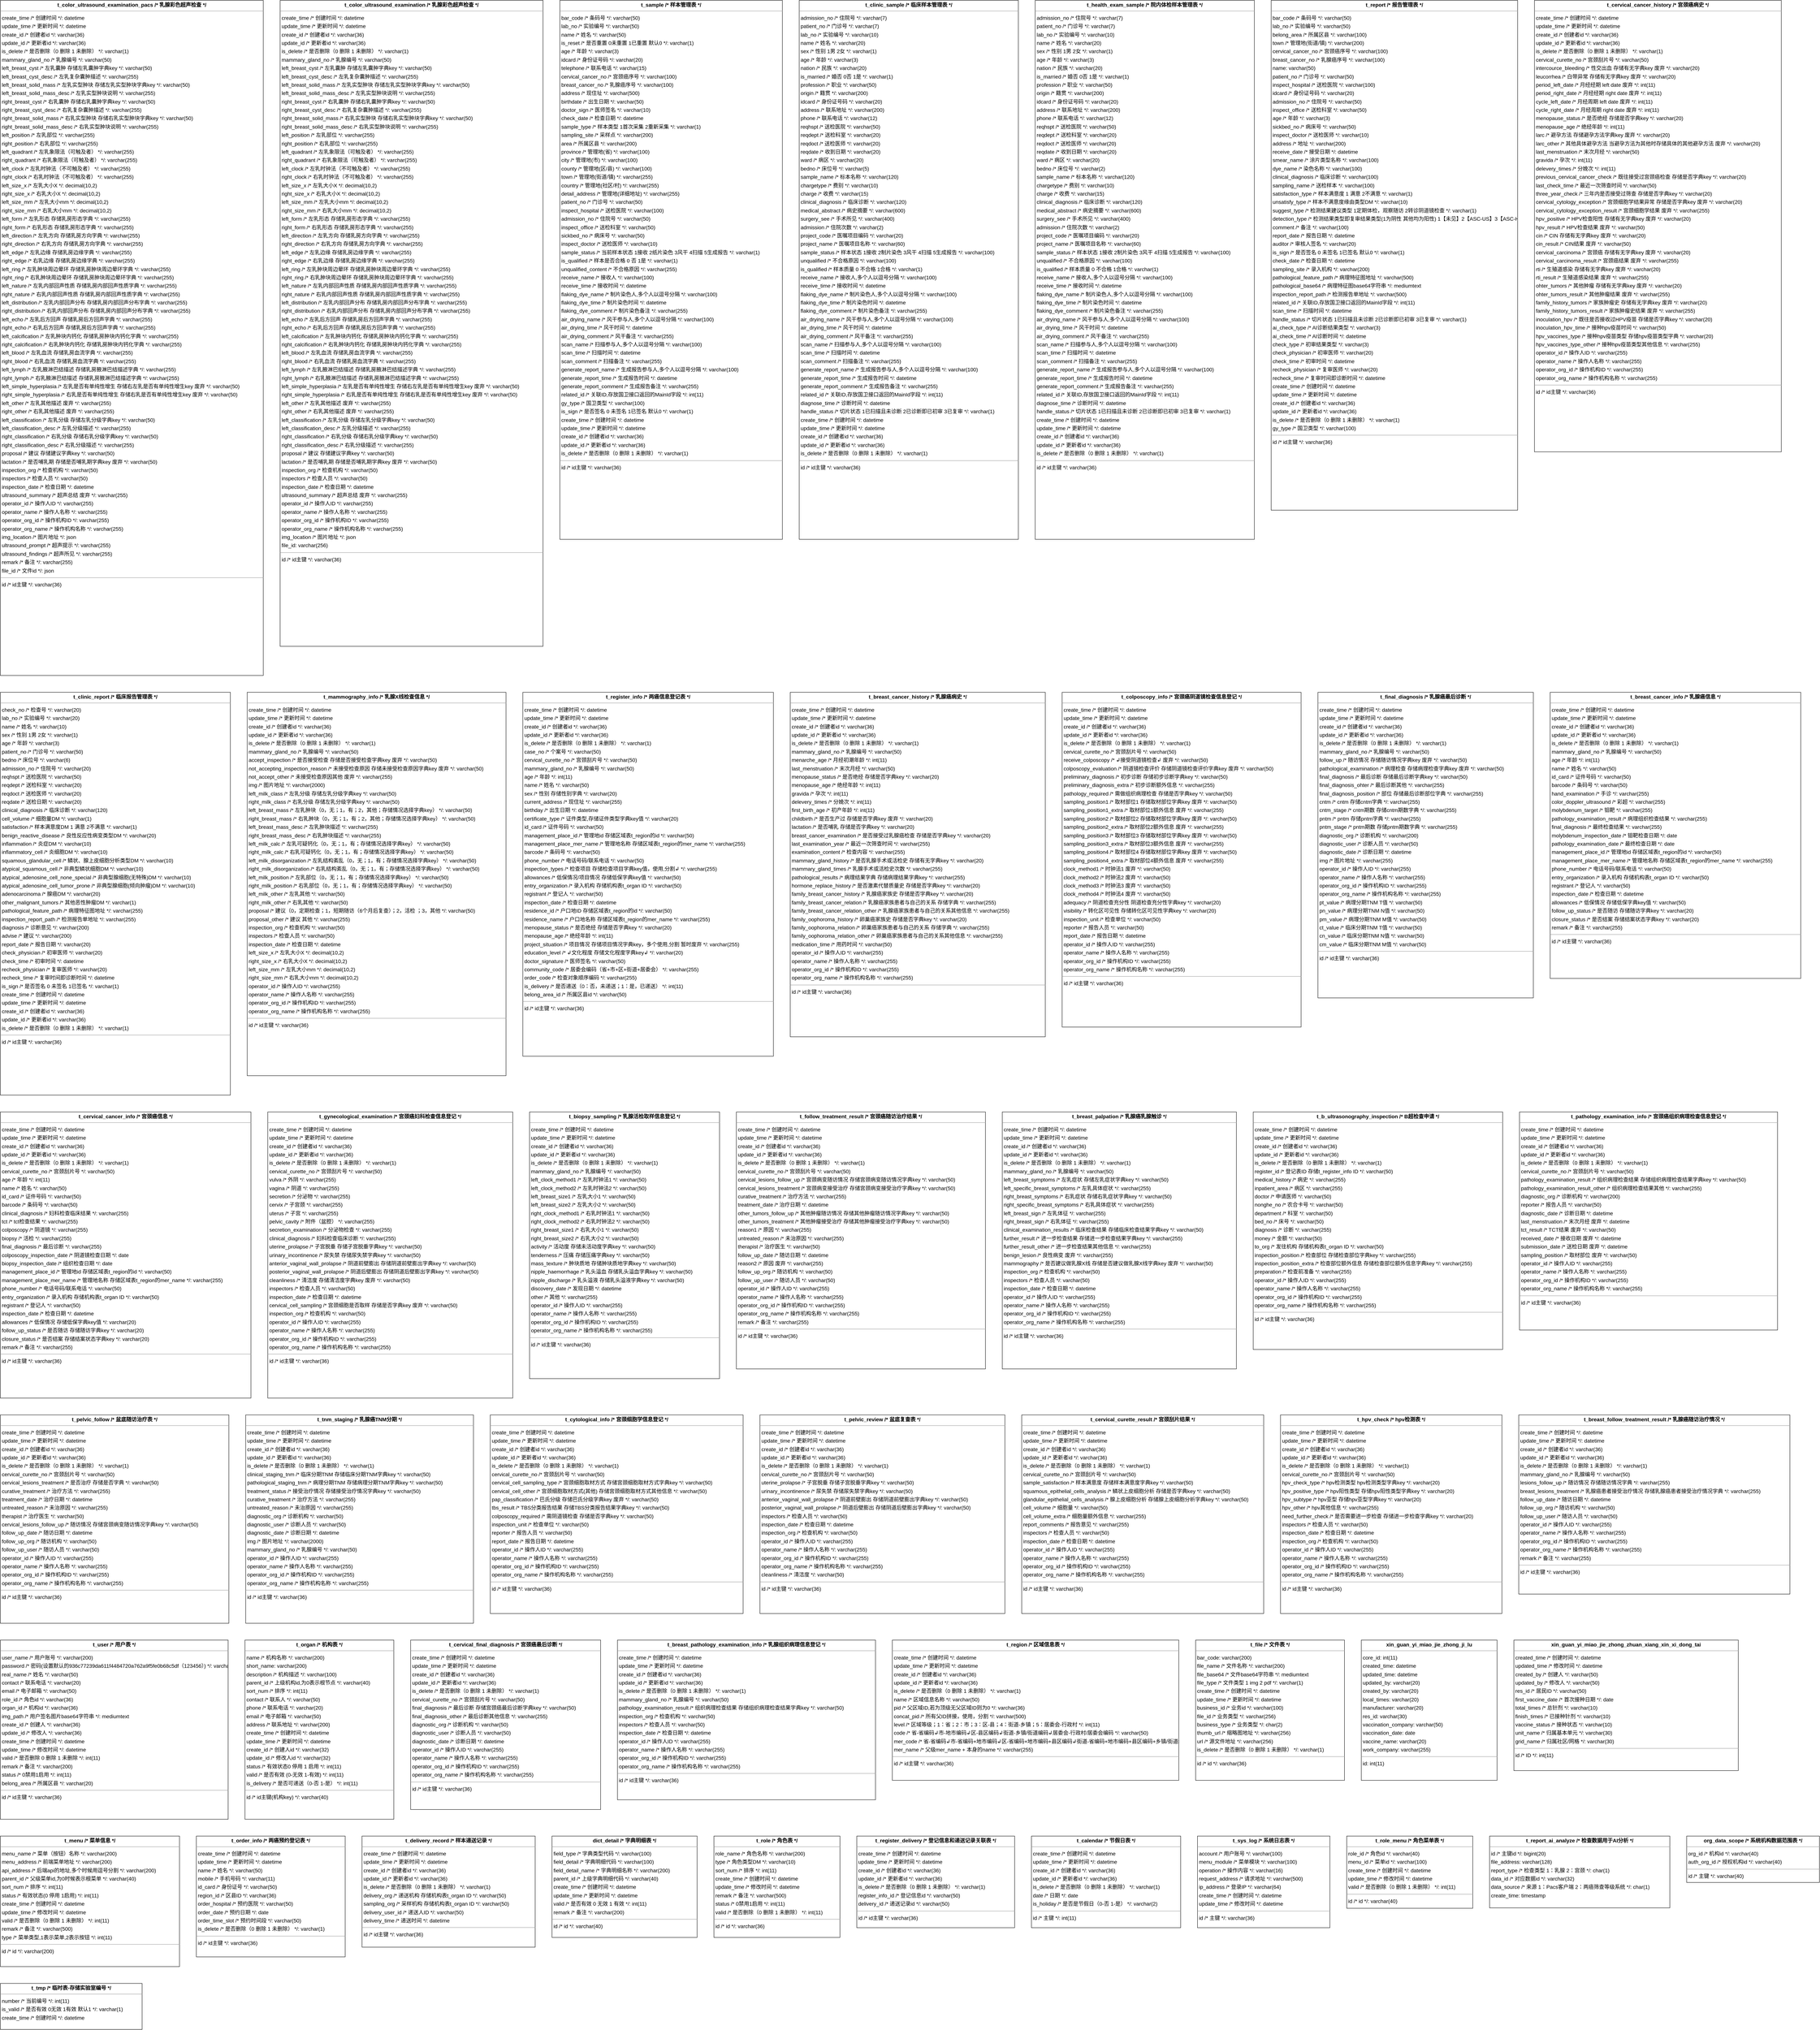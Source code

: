 <mxfile version="21.3.8" type="github">
  <diagram id="FQnuojej9cimsxruIp-J" name="第 1 页">
    <mxGraphModel dx="1426" dy="1847" grid="1" gridSize="10" guides="1" tooltips="1" connect="1" arrows="1" fold="1" page="0" pageScale="1" pageWidth="827" pageHeight="1169" background="none" math="0" shadow="0">
      <root>
        <mxCell id="0" />
        <mxCell id="1" parent="0" />
        <mxCell id="node20" value="&lt;p style=&quot;margin:0px;margin-top:4px;text-align:center;&quot;&gt;&lt;b&gt;dict_detail  /* 字典明细表 */&lt;/b&gt;&lt;/p&gt;&lt;hr size=&quot;1&quot;/&gt;&lt;p style=&quot;margin:0 0 0 4px;line-height:1.6;&quot;&gt; field_type  /* 字典类型代码 */: varchar(100)&lt;br/&gt; field_detail  /* 字典明细代码 */: varchar(100)&lt;br/&gt; field_detail_name  /* 字典明细名称 */: varchar(200)&lt;br/&gt; parent_id  /* 上级字典明细代码 */: varchar(40)&lt;br/&gt; create_time  /* 创建时间 */: datetime&lt;br/&gt; update_time  /* 更新时间 */: datetime&lt;br/&gt; valid  /* 是否有效 0 无效 1 有效 */: int(11)&lt;br/&gt; remark  /* 备注 */: varchar(200)&lt;/p&gt;&lt;hr size=&quot;1&quot;/&gt;&lt;p style=&quot;margin:0 0 0 4px;line-height:1.6;&quot;&gt; id  /* id */: varchar(40)&lt;/p&gt;" style="verticalAlign=top;align=left;overflow=fill;fontSize=14;fontFamily=Helvetica;html=1;rounded=0;shadow=0;comic=0;labelBackgroundColor=none;strokeWidth=1;" parent="1" vertex="1">
          <mxGeometry x="1092" y="4005" width="388" height="271" as="geometry" />
        </mxCell>
        <mxCell id="node29" value="&lt;p style=&quot;margin:0px;margin-top:4px;text-align:center;&quot;&gt;&lt;b&gt;org_data_scope  /* 系统机构数据范围表 */&lt;/b&gt;&lt;/p&gt;&lt;hr size=&quot;1&quot;/&gt;&lt;p style=&quot;margin:0 0 0 4px;line-height:1.6;&quot;&gt; org_id  /* 机构id */: varchar(40)&lt;br/&gt; auth_org_id  /* 授权机构id */: varchar(40)&lt;/p&gt;&lt;hr size=&quot;1&quot;/&gt;&lt;p style=&quot;margin:0 0 0 4px;line-height:1.6;&quot;&gt; id  /* 主键 */: varchar(40)&lt;/p&gt;" style="verticalAlign=top;align=left;overflow=fill;fontSize=14;fontFamily=Helvetica;html=1;rounded=0;shadow=0;comic=0;labelBackgroundColor=none;strokeWidth=1;" parent="1" vertex="1">
          <mxGeometry x="4126" y="4005" width="355" height="124" as="geometry" />
        </mxCell>
        <mxCell id="node25" value="&lt;p style=&quot;margin:0px;margin-top:4px;text-align:center;&quot;&gt;&lt;b&gt;t_b_ultrasonography_inspection  /* B超检查申请 */&lt;/b&gt;&lt;/p&gt;&lt;hr size=&quot;1&quot;/&gt;&lt;p style=&quot;margin:0 0 0 4px;line-height:1.6;&quot;&gt; create_time  /* 创建时间 */: datetime&lt;br/&gt; update_time  /* 更新时间 */: datetime&lt;br/&gt; create_id  /* 创建者id */: varchar(36)&lt;br/&gt; update_id  /* 更新者id */: varchar(36)&lt;br/&gt; is_delete  /* 是否删除（0 删除 1 未删除） */: varchar(1)&lt;br/&gt; register_id  /* 登记表ID 存储t_register_info ID */: varchar(50)&lt;br/&gt; medical_history  /* 病史 */: varchar(255)&lt;br/&gt; inpatient_area  /* 病区 */: varchar(255)&lt;br/&gt; doctor  /* 申请医师 */: varchar(50)&lt;br/&gt; nonghe_no  /* 农合卡号 */: varchar(50)&lt;br/&gt; department  /* 科室 */: varchar(50)&lt;br/&gt; bed_no  /* 床号 */: varchar(50)&lt;br/&gt; diagnosis  /* 诊断 */: varchar(255)&lt;br/&gt; money  /* 金额 */: varchar(50)&lt;br/&gt; to_org  /* 发往机构 存储机构表t_organ ID */: varchar(50)&lt;br/&gt; inspection_position  /* 检查部位 存储检查部位字典key */: varchar(255)&lt;br/&gt; inspection_position_extra  /* 检查部位额外信息 存储检查部位额外信息字典key */: varchar(255)&lt;br/&gt; preparation  /* 检查前准备 */: varchar(255)&lt;br/&gt; operator_id  /* 操作人ID */: varchar(255)&lt;br/&gt; operator_name  /* 操作人名称 */: varchar(255)&lt;br/&gt; operator_org_id  /* 操作机构ID */: varchar(255)&lt;br/&gt; operator_org_name  /* 操作机构名称 */: varchar(255)&lt;/p&gt;&lt;hr size=&quot;1&quot;/&gt;&lt;p style=&quot;margin:0 0 0 4px;line-height:1.6;&quot;&gt; id  /* id主键 */: varchar(36)&lt;/p&gt;" style="verticalAlign=top;align=left;overflow=fill;fontSize=14;fontFamily=Helvetica;html=1;rounded=0;shadow=0;comic=0;labelBackgroundColor=none;strokeWidth=1;" parent="1" vertex="1">
          <mxGeometry x="2967" y="2069" width="667" height="635" as="geometry" />
        </mxCell>
        <mxCell id="node13" value="&lt;p style=&quot;margin:0px;margin-top:4px;text-align:center;&quot;&gt;&lt;b&gt;t_biopsy_sampling  /* 乳腺活检取样信息登记 */&lt;/b&gt;&lt;/p&gt;&lt;hr size=&quot;1&quot;/&gt;&lt;p style=&quot;margin:0 0 0 4px;line-height:1.6;&quot;&gt; create_time  /* 创建时间 */: datetime&lt;br/&gt; update_time  /* 更新时间 */: datetime&lt;br/&gt; create_id  /* 创建者id */: varchar(36)&lt;br/&gt; update_id  /* 更新者id */: varchar(36)&lt;br/&gt; is_delete  /* 是否删除（0 删除 1 未删除） */: varchar(1)&lt;br/&gt; mammary_gland_no  /* 乳腺编号 */: varchar(50)&lt;br/&gt; left_clock_method1  /* 左乳时钟法1 */: varchar(50)&lt;br/&gt; left_clock_method2  /* 左乳时钟法2 */: varchar(50)&lt;br/&gt; left_breast_size1  /* 左乳大小1 */: varchar(50)&lt;br/&gt; left_breast_size2  /* 左乳大小2 */: varchar(50)&lt;br/&gt; right_clock_method1  /* 右乳时钟法1 */: varchar(50)&lt;br/&gt; right_clock_method2  /* 右乳时钟法2 */: varchar(50)&lt;br/&gt; right_breast_size1  /* 右乳大小1 */: varchar(50)&lt;br/&gt; right_breast_size2  /* 右乳大小2 */: varchar(50)&lt;br/&gt; activity  /* 活动度 存储未活动度字典key */: varchar(50)&lt;br/&gt; tenderness  /* 压痛 存储压痛字典key */: varchar(50)&lt;br/&gt; mass_texture  /* 肿块质地 存储肿块质地字典key */: varchar(50)&lt;br/&gt; nipple_haemorrhage  /* 乳头溢血 存储乳头溢血字典key */: varchar(50)&lt;br/&gt; nipple_discharge  /* 乳头溢液 存储乳头溢液字典key */: varchar(50)&lt;br/&gt; discovery_date  /* 发现日期 */: datetime&lt;br/&gt; other  /* 其他 */: varchar(255)&lt;br/&gt; operator_id  /* 操作人ID */: varchar(255)&lt;br/&gt; operator_name  /* 操作人名称 */: varchar(255)&lt;br/&gt; operator_org_id  /* 操作机构ID */: varchar(255)&lt;br/&gt; operator_org_name  /* 操作机构名称 */: varchar(255)&lt;/p&gt;&lt;hr size=&quot;1&quot;/&gt;&lt;p style=&quot;margin:0 0 0 4px;line-height:1.6;&quot;&gt; id  /* id主键 */: varchar(36)&lt;/p&gt;" style="verticalAlign=top;align=left;overflow=fill;fontSize=14;fontFamily=Helvetica;html=1;rounded=0;shadow=0;comic=0;labelBackgroundColor=none;strokeWidth=1;" parent="1" vertex="1">
          <mxGeometry x="1032" y="2069" width="508" height="713" as="geometry" />
        </mxCell>
        <mxCell id="node23" value="&lt;p style=&quot;margin:0px;margin-top:4px;text-align:center;&quot;&gt;&lt;b&gt;t_breast_cancer_history  /* 乳腺癌病史 */&lt;/b&gt;&lt;/p&gt;&lt;hr size=&quot;1&quot;/&gt;&lt;p style=&quot;margin:0 0 0 4px;line-height:1.6;&quot;&gt; create_time  /* 创建时间 */: datetime&lt;br/&gt; update_time  /* 更新时间 */: datetime&lt;br/&gt; create_id  /* 创建者id */: varchar(36)&lt;br/&gt; update_id  /* 更新者id */: varchar(36)&lt;br/&gt; is_delete  /* 是否删除（0 删除 1 未删除） */: varchar(1)&lt;br/&gt; mammary_gland_no  /* 乳腺编号 */: varchar(50)&lt;br/&gt; menarche_age  /* 月经初潮年龄 */: int(11)&lt;br/&gt; last_menstruation  /* 末次月经 */: varchar(50)&lt;br/&gt; menopause_status  /* 是否绝经 存储是否字典key */: varchar(20)&lt;br/&gt; menopause_age  /* 绝经年龄 */: int(11)&lt;br/&gt; gravida  /* 孕次 */: int(11)&lt;br/&gt; delevery_times  /* 分娩次 */: int(11)&lt;br/&gt; first_birth_age  /* 初产年龄 */: int(11)&lt;br/&gt; childbirth  /* 是否生产过 存储是否字典key 废弃 */: varchar(20)&lt;br/&gt; lactation  /* 是否哺乳 存储是否字典key */: varchar(20)&lt;br/&gt; breast_cancer_examination  /* 是否接受过乳腺癌检查 存储是否字典key */: varchar(20)&lt;br/&gt; last_examination_year  /* 最近一次筛查时间 */: varchar(255)&lt;br/&gt; examination_content  /* 检查内容 */: varchar(255)&lt;br/&gt; mammary_gland_history  /* 是否乳腺手术或活检史 存储有无字典key */: varchar(20)&lt;br/&gt; mammary_gland_times  /* 乳腺手术或活检史次数 */: varchar(255)&lt;br/&gt; pathological_results  /* 病理结果字典 存储病理结果字典key */: varchar(255)&lt;br/&gt; hormone_replace_history  /* 是否激素代替质量史 存储是否字典key */: varchar(20)&lt;br/&gt; family_breast_cancer_history  /* 乳腺癌家族史 存储是否字典key */: varchar(20)&lt;br/&gt; family_breast_cancer_relation  /* 乳腺癌家族患者与自己的关系 存储字典 */: varchar(255)&lt;br/&gt; family_breast_cancer_relation_other  /* 乳腺癌家族患者与自己的关系其他信息 */: varchar(255)&lt;br/&gt; family_oophoroma_history  /* 卵巢癌家族史 存储是否字典key */: varchar(20)&lt;br/&gt; family_oophoroma_relation  /* 卵巢癌家族患者与自己的关系 存储字典 */: varchar(255)&lt;br/&gt; family_oophoroma_relation_other  /* 卵巢癌家族患者与自己的关系其他信息 */: varchar(255)&lt;br/&gt; medication_time  /* 用药时间 */: varchar(50)&lt;br/&gt; operator_id  /* 操作人ID */: varchar(255)&lt;br/&gt; operator_name  /* 操作人名称 */: varchar(255)&lt;br/&gt; operator_org_id  /* 操作机构ID */: varchar(255)&lt;br/&gt; operator_org_name  /* 操作机构名称 */: varchar(255)&lt;/p&gt;&lt;hr size=&quot;1&quot;/&gt;&lt;p style=&quot;margin:0 0 0 4px;line-height:1.6;&quot;&gt; id  /* id主键 */: varchar(36)&lt;/p&gt;" style="verticalAlign=top;align=left;overflow=fill;fontSize=14;fontFamily=Helvetica;html=1;rounded=0;shadow=0;comic=0;labelBackgroundColor=none;strokeWidth=1;" parent="1" vertex="1">
          <mxGeometry x="1729" y="947" width="682" height="921" as="geometry" />
        </mxCell>
        <mxCell id="node18" value="&lt;p style=&quot;margin:0px;margin-top:4px;text-align:center;&quot;&gt;&lt;b&gt;t_breast_cancer_info  /* 乳腺癌信息 */&lt;/b&gt;&lt;/p&gt;&lt;hr size=&quot;1&quot;/&gt;&lt;p style=&quot;margin:0 0 0 4px;line-height:1.6;&quot;&gt; create_time  /* 创建时间 */: datetime&lt;br/&gt; update_time  /* 更新时间 */: datetime&lt;br/&gt; create_id  /* 创建者id */: varchar(36)&lt;br/&gt; update_id  /* 更新者id */: varchar(36)&lt;br/&gt; is_delete  /* 是否删除（0 删除 1 未删除） */: varchar(1)&lt;br/&gt; mammary_gland_no  /* 乳腺编号 */: varchar(50)&lt;br/&gt; age  /* 年龄 */: int(11)&lt;br/&gt; name  /* 姓名 */: varchar(50)&lt;br/&gt; id_card  /* 证件号码 */: varchar(50)&lt;br/&gt; barcode  /* 条码号 */: varchar(50)&lt;br/&gt; hand_examination  /* 手诊 */: varchar(255)&lt;br/&gt; color_doppler_ultrasound  /* 彩超 */: varchar(255)&lt;br/&gt; molybdenum_target  /* 钼靶 */: varchar(255)&lt;br/&gt; pathology_examination_result  /* 病理组织检查结果 */: varchar(255)&lt;br/&gt; final_diagnosis  /* 最终检查结果 */: varchar(255)&lt;br/&gt; molybdenum_inspection_date  /* 钼靶检查日期 */: date&lt;br/&gt; pathology_examination_date  /* 最终检查日期 */: date&lt;br/&gt; management_place_id  /* 管理地id 存储区域表t_region的id */: varchar(50)&lt;br/&gt; management_place_mer_name  /* 管理地名称 存储区域表t_region的mer_name */: varchar(255)&lt;br/&gt; phone_number  /* 电话号码/联系电话 */: varchar(50)&lt;br/&gt; entry_organization  /* 录入机构 存储机构表t_organ ID */: varchar(50)&lt;br/&gt; registrant  /* 登记人 */: varchar(50)&lt;br/&gt; inspection_date  /* 检查日期 */: datetime&lt;br/&gt; allowances  /* 低保情况 存储低保字典key值 */: varchar(50)&lt;br/&gt; follow_up_status  /* 是否随访 存储随访字典key */: varchar(20)&lt;br/&gt; closure_status  /* 是否结案 存储结案状态字典key */: varchar(20)&lt;br/&gt; remark  /* 备注 */: varchar(255)&lt;/p&gt;&lt;hr size=&quot;1&quot;/&gt;&lt;p style=&quot;margin:0 0 0 4px;line-height:1.6;&quot;&gt; id  /* id主键 */: varchar(36)&lt;/p&gt;" style="verticalAlign=top;align=left;overflow=fill;fontSize=14;fontFamily=Helvetica;html=1;rounded=0;shadow=0;comic=0;labelBackgroundColor=none;strokeWidth=1;" parent="1" vertex="1">
          <mxGeometry x="3761" y="947" width="670" height="765" as="geometry" />
        </mxCell>
        <mxCell id="node14" value="&lt;p style=&quot;margin:0px;margin-top:4px;text-align:center;&quot;&gt;&lt;b&gt;t_breast_follow_treatment_result  /* 乳腺癌随访治疗情况 */&lt;/b&gt;&lt;/p&gt;&lt;hr size=&quot;1&quot;/&gt;&lt;p style=&quot;margin:0 0 0 4px;line-height:1.6;&quot;&gt; create_time  /* 创建时间 */: datetime&lt;br/&gt; update_time  /* 更新时间 */: datetime&lt;br/&gt; create_id  /* 创建者id */: varchar(36)&lt;br/&gt; update_id  /* 更新者id */: varchar(36)&lt;br/&gt; is_delete  /* 是否删除（0 删除 1 未删除） */: varchar(1)&lt;br/&gt; mammary_gland_no  /* 乳腺编号 */: varchar(50)&lt;br/&gt; lesions_follow_up  /* 随访情况 存储随访情况字典 */: varchar(255)&lt;br/&gt; breast_lesions_treatment  /* 乳腺癌患者接受治疗情况 存储乳腺癌患者接受治疗情况字典 */: varchar(255)&lt;br/&gt; follow_up_date  /* 随访日期 */: datetime&lt;br/&gt; follow_up_org  /* 随访机构 */: varchar(50)&lt;br/&gt; follow_up_user  /* 随访人员 */: varchar(50)&lt;br/&gt; operator_id  /* 操作人ID */: varchar(255)&lt;br/&gt; operator_name  /* 操作人名称 */: varchar(255)&lt;br/&gt; operator_org_id  /* 操作机构ID */: varchar(255)&lt;br/&gt; operator_org_name  /* 操作机构名称 */: varchar(255)&lt;br/&gt; remark  /* 备注 */: varchar(255)&lt;/p&gt;&lt;hr size=&quot;1&quot;/&gt;&lt;p style=&quot;margin:0 0 0 4px;line-height:1.6;&quot;&gt; id  /* id主键 */: varchar(36)&lt;/p&gt;" style="verticalAlign=top;align=left;overflow=fill;fontSize=14;fontFamily=Helvetica;html=1;rounded=0;shadow=0;comic=0;labelBackgroundColor=none;strokeWidth=1;" parent="1" vertex="1">
          <mxGeometry x="3677" y="2879" width="725" height="479" as="geometry" />
        </mxCell>
        <mxCell id="node42" value="&lt;p style=&quot;margin:0px;margin-top:4px;text-align:center;&quot;&gt;&lt;b&gt;t_breast_palpation  /* 乳腺癌乳腺触诊 */&lt;/b&gt;&lt;/p&gt;&lt;hr size=&quot;1&quot;/&gt;&lt;p style=&quot;margin:0 0 0 4px;line-height:1.6;&quot;&gt; create_time  /* 创建时间 */: datetime&lt;br/&gt; update_time  /* 更新时间 */: datetime&lt;br/&gt; create_id  /* 创建者id */: varchar(36)&lt;br/&gt; update_id  /* 更新者id */: varchar(36)&lt;br/&gt; is_delete  /* 是否删除（0 删除 1 未删除） */: varchar(1)&lt;br/&gt; mammary_gland_no  /* 乳腺编号 */: varchar(50)&lt;br/&gt; left_breast_symptoms  /* 左乳症状 存储左乳症状字典key */: varchar(50)&lt;br/&gt; left_specific_breast_symptoms  /* 左乳具体症状 */: varchar(255)&lt;br/&gt; right_breast_symptoms  /* 右乳症状 存储右乳症状字典key */: varchar(50)&lt;br/&gt; right_specific_breast_symptoms  /* 右乳具体症状 */: varchar(255)&lt;br/&gt; left_breast_sign  /* 左乳体征 */: varchar(255)&lt;br/&gt; right_breast_sign  /* 右乳体征 */: varchar(255)&lt;br/&gt; clinical_examination_results  /* 临床检查结果 存储临床检查结果字典key */: varchar(50)&lt;br/&gt; further_result  /* 进一步检查结果 存储进一步检查结果字典key */: varchar(255)&lt;br/&gt; further_result_other  /* 进一步检查结果其他信息 */: varchar(255)&lt;br/&gt; benign_lesion  /* 良性病变 废弃 */: varchar(255)&lt;br/&gt; mammography  /* 是否建议做乳腺X线 存储是否建议做乳腺X线字典key 废弃 */: varchar(50)&lt;br/&gt; inspection_org  /* 检查机构 */: varchar(50)&lt;br/&gt; inspectors  /* 检查人员 */: varchar(50)&lt;br/&gt; inspection_date  /* 检查日期 */: datetime&lt;br/&gt; operator_id  /* 操作人ID */: varchar(255)&lt;br/&gt; operator_name  /* 操作人名称 */: varchar(255)&lt;br/&gt; operator_org_id  /* 操作机构ID */: varchar(255)&lt;br/&gt; operator_org_name  /* 操作机构名称 */: varchar(255)&lt;/p&gt;&lt;hr size=&quot;1&quot;/&gt;&lt;p style=&quot;margin:0 0 0 4px;line-height:1.6;&quot;&gt; id  /* id主键 */: varchar(36)&lt;/p&gt;" style="verticalAlign=top;align=left;overflow=fill;fontSize=14;fontFamily=Helvetica;html=1;rounded=0;shadow=0;comic=0;labelBackgroundColor=none;strokeWidth=1;" parent="1" vertex="1">
          <mxGeometry x="2296" y="2069" width="626" height="687" as="geometry" />
        </mxCell>
        <mxCell id="node5" value="&lt;p style=&quot;margin:0px;margin-top:4px;text-align:center;&quot;&gt;&lt;b&gt;t_breast_pathology_examination_info  /* 乳腺组织病理信息登记 */&lt;/b&gt;&lt;/p&gt;&lt;hr size=&quot;1&quot;/&gt;&lt;p style=&quot;margin:0 0 0 4px;line-height:1.6;&quot;&gt; create_time  /* 创建时间 */: datetime&lt;br/&gt; update_time  /* 更新时间 */: datetime&lt;br/&gt; create_id  /* 创建者id */: varchar(36)&lt;br/&gt; update_id  /* 更新者id */: varchar(36)&lt;br/&gt; is_delete  /* 是否删除（0 删除 1 未删除） */: varchar(1)&lt;br/&gt; mammary_gland_no  /* 乳腺编号 */: varchar(50)&lt;br/&gt; pathology_examination_result  /* 组织病理检查结果 存储组织病理检查结果字典key */: varchar(50)&lt;br/&gt; inspection_org  /* 检查机构 */: varchar(50)&lt;br/&gt; inspectors  /* 检查人员 */: varchar(50)&lt;br/&gt; inspection_date  /* 检查日期 */: datetime&lt;br/&gt; operator_id  /* 操作人ID */: varchar(255)&lt;br/&gt; operator_name  /* 操作人名称 */: varchar(255)&lt;br/&gt; operator_org_id  /* 操作机构ID */: varchar(255)&lt;br/&gt; operator_org_name  /* 操作机构名称 */: varchar(255)&lt;/p&gt;&lt;hr size=&quot;1&quot;/&gt;&lt;p style=&quot;margin:0 0 0 4px;line-height:1.6;&quot;&gt; id  /* id主键 */: varchar(36)&lt;/p&gt;" style="verticalAlign=top;align=left;overflow=fill;fontSize=14;fontFamily=Helvetica;html=1;rounded=0;shadow=0;comic=0;labelBackgroundColor=none;strokeWidth=1;" parent="1" vertex="1">
          <mxGeometry x="1267" y="3481" width="690" height="427" as="geometry" />
        </mxCell>
        <mxCell id="node47" value="&lt;p style=&quot;margin:0px;margin-top:4px;text-align:center;&quot;&gt;&lt;b&gt;t_calendar  /* 节假日表 */&lt;/b&gt;&lt;/p&gt;&lt;hr size=&quot;1&quot;/&gt;&lt;p style=&quot;margin:0 0 0 4px;line-height:1.6;&quot;&gt; create_time  /* 创建时间 */: datetime&lt;br/&gt; update_time  /* 更新时间 */: datetime&lt;br/&gt; create_id  /* 创建者id */: varchar(36)&lt;br/&gt; update_id  /* 更新者id */: varchar(36)&lt;br/&gt; is_delete  /* 是否删除（0 删除 1 未删除） */: varchar(1)&lt;br/&gt; date  /* 日期 */: date&lt;br/&gt; is_holiday  /* 是否是节假日（0-否 1-是） */: varchar(2)&lt;/p&gt;&lt;hr size=&quot;1&quot;/&gt;&lt;p style=&quot;margin:0 0 0 4px;line-height:1.6;&quot;&gt; id  /* 主键 */: int(11)&lt;/p&gt;" style="verticalAlign=top;align=left;overflow=fill;fontSize=14;fontFamily=Helvetica;html=1;rounded=0;shadow=0;comic=0;labelBackgroundColor=none;strokeWidth=1;" parent="1" vertex="1">
          <mxGeometry x="2374" y="4005" width="399" height="245" as="geometry" />
        </mxCell>
        <mxCell id="node16" value="&lt;p style=&quot;margin:0px;margin-top:4px;text-align:center;&quot;&gt;&lt;b&gt;t_cervical_cancer_history  /* 宫颈癌病史 */&lt;/b&gt;&lt;/p&gt;&lt;hr size=&quot;1&quot;/&gt;&lt;p style=&quot;margin:0 0 0 4px;line-height:1.6;&quot;&gt; create_time  /* 创建时间 */: datetime&lt;br/&gt; update_time  /* 更新时间 */: datetime&lt;br/&gt; create_id  /* 创建者id */: varchar(36)&lt;br/&gt; update_id  /* 更新者id */: varchar(36)&lt;br/&gt; is_delete  /* 是否删除（0 删除 1 未删除） */: varchar(1)&lt;br/&gt; cervical_curette_no  /* 宫颈刮片号 */: varchar(50)&lt;br/&gt; intercource_bleeding  /* 性交出血 存储有无字典key 废弃 */: varchar(20)&lt;br/&gt; leucorrhea  /* 白带异常 存储有无字典key 废弃 */: varchar(20)&lt;br/&gt; period_left_date  /* 月经经期 left date 废弃 */: int(11)&lt;br/&gt; period_right_date  /* 月经经期 right date 废弃 */: int(11)&lt;br/&gt; cycle_left_date  /* 月经周期 left date 废弃 */: int(11)&lt;br/&gt; cycle_right_date  /* 月经周期 right date 废弃 */: int(11)&lt;br/&gt; menopause_status  /* 是否绝经 存储是否字典key */: varchar(20)&lt;br/&gt; menopause_age  /* 绝经年龄 */: int(11)&lt;br/&gt; larc  /* 避孕方法  存储避孕方法字典key 废弃 */: varchar(20)&lt;br/&gt; larc_other  /* 其他具体避孕方法 当避孕方法为其他时存储具体的其他避孕方法 废弃 */: varchar(20)&lt;br/&gt; last_menstruation  /* 末次月经 */: varchar(50)&lt;br/&gt; gravida  /* 孕次 */: int(11)&lt;br/&gt; delevery_times  /* 分娩次 */: int(11)&lt;br/&gt; previous_cervical_cancer_check  /* 既往接受过宫颈癌检查 存储是否字典key */: varchar(20)&lt;br/&gt; last_check_time  /* 最近一次筛查时间 */: varchar(50)&lt;br/&gt; three_year_check  /* 三年内是否接受过筛查 存储是否字典key */: varchar(20)&lt;br/&gt; cervical_cytology_exception  /* 宫颈细胞学结果异常 存储是否字典key 废弃 */: varchar(20)&lt;br/&gt; cervical_cytology_exception_result  /* 宫颈细胞学结果 废弃 */: varchar(255)&lt;br/&gt; hpv_positive  /* HPV检查阳性 存储有无字典key 废弃 */: varchar(20)&lt;br/&gt; hpv_result  /* HPV检查结果 废弃 */: varchar(50)&lt;br/&gt; cin  /* CIN 存储有无字典key 废弃 */: varchar(20)&lt;br/&gt; cin_result  /* CIN结果 废弃 */: varchar(50)&lt;br/&gt; cervical_carcinoma  /* 宫颈癌 存储有无字典key 废弃 */: varchar(20)&lt;br/&gt; cervical_carcinoma_result  /* 宫颈癌结果 废弃 */: varchar(255)&lt;br/&gt; rti  /* 生殖道感染 存储有无字典key 废弃 */: varchar(20)&lt;br/&gt; rti_result  /* 生殖道感染结果 废弃 */: varchar(255)&lt;br/&gt; ohter_tumors  /* 其他肿瘤 存储有无字典key 废弃 */: varchar(20)&lt;br/&gt; ohter_tumors_result  /* 其他肿瘤结果 废弃 */: varchar(255)&lt;br/&gt; family_history_tumors  /* 家族肿瘤史 存储有无字典key 废弃 */: varchar(20)&lt;br/&gt; family_history_tumors_result  /* 家族肿瘤史结果 废弃 */: varchar(255)&lt;br/&gt; inoculation_hpv  /* 既往是否接收过HPV疫苗 存储是否字典key */: varchar(20)&lt;br/&gt; inoculation_hpv_time  /* 接种hpv疫苗时间 */: varchar(50)&lt;br/&gt; hpv_vaccines_type  /* 接种hpv疫苗类型 存储hpv疫苗类型字典 */: varchar(20)&lt;br/&gt; hpv_vaccines_type_other  /* 接种hpv疫苗类型其他信息 */: varchar(255)&lt;br/&gt; operator_id  /* 操作人ID */: varchar(255)&lt;br/&gt; operator_name  /* 操作人名称 */: varchar(255)&lt;br/&gt; operator_org_id  /* 操作机构ID */: varchar(255)&lt;br/&gt; operator_org_name  /* 操作机构名称 */: varchar(255)&lt;/p&gt;&lt;hr size=&quot;1&quot;/&gt;&lt;p style=&quot;margin:0 0 0 4px;line-height:1.6;&quot;&gt; id  /* id主键 */: varchar(36)&lt;/p&gt;" style="verticalAlign=top;align=left;overflow=fill;fontSize=14;fontFamily=Helvetica;html=1;rounded=0;shadow=0;comic=0;labelBackgroundColor=none;strokeWidth=1;" parent="1" vertex="1">
          <mxGeometry x="3719" y="-903" width="660" height="1207" as="geometry" />
        </mxCell>
        <mxCell id="node34" value="&lt;p style=&quot;margin:0px;margin-top:4px;text-align:center;&quot;&gt;&lt;b&gt;t_cervical_cancer_info  /* 宫颈癌信息 */&lt;/b&gt;&lt;/p&gt;&lt;hr size=&quot;1&quot;/&gt;&lt;p style=&quot;margin:0 0 0 4px;line-height:1.6;&quot;&gt; create_time  /* 创建时间 */: datetime&lt;br/&gt; update_time  /* 更新时间 */: datetime&lt;br/&gt; create_id  /* 创建者id */: varchar(36)&lt;br/&gt; update_id  /* 更新者id */: varchar(36)&lt;br/&gt; is_delete  /* 是否删除（0 删除 1 未删除） */: varchar(1)&lt;br/&gt; cervical_curette_no  /* 宫颈刮片号 */: varchar(50)&lt;br/&gt; age  /* 年龄 */: int(11)&lt;br/&gt; name  /* 姓名 */: varchar(50)&lt;br/&gt; id_card  /* 证件号码 */: varchar(50)&lt;br/&gt; barcode  /* 条码号 */: varchar(50)&lt;br/&gt; clinical_diagnosis  /* 妇科检查临床结果 */: varchar(255)&lt;br/&gt; tct  /* tct检查结果 */: varchar(255)&lt;br/&gt; colposcopy  /* 阴道镜 */: varchar(255)&lt;br/&gt; biopsy  /* 活检 */: varchar(255)&lt;br/&gt; final_diagnosis  /* 最后诊断 */: varchar(255)&lt;br/&gt; colposcopy_inspection_date  /* 阴道镜检查日期 */: date&lt;br/&gt; biopsy_inspection_date  /* 组织检查日期 */: date&lt;br/&gt; management_place_id  /* 管理地id 存储区域表t_region的id */: varchar(50)&lt;br/&gt; management_place_mer_name  /* 管理地名称 存储区域表t_region的mer_name */: varchar(255)&lt;br/&gt; phone_number  /* 电话号码/联系电话 */: varchar(50)&lt;br/&gt; entry_organization  /* 录入机构 存储机构表t_organ ID */: varchar(50)&lt;br/&gt; registrant  /* 登记人 */: varchar(50)&lt;br/&gt; inspection_date  /* 检查日期 */: datetime&lt;br/&gt; allowances  /* 低保情况 存储低保字典key值 */: varchar(20)&lt;br/&gt; follow_up_status  /* 是否随访 存储随访字典key */: varchar(20)&lt;br/&gt; closure_status  /* 是否结案 存储结案状态字典key */: varchar(20)&lt;br/&gt; remark  /* 备注 */: varchar(255)&lt;/p&gt;&lt;hr size=&quot;1&quot;/&gt;&lt;p style=&quot;margin:0 0 0 4px;line-height:1.6;&quot;&gt; id  /* id主键 */: varchar(36)&lt;/p&gt;" style="verticalAlign=top;align=left;overflow=fill;fontSize=14;fontFamily=Helvetica;html=1;rounded=0;shadow=0;comic=0;labelBackgroundColor=none;strokeWidth=1;" parent="1" vertex="1">
          <mxGeometry x="-383" y="2069" width="670" height="765" as="geometry" />
        </mxCell>
        <mxCell id="node12" value="&lt;p style=&quot;margin:0px;margin-top:4px;text-align:center;&quot;&gt;&lt;b&gt;t_cervical_curette_result  /* 宫颈刮片结果 */&lt;/b&gt;&lt;/p&gt;&lt;hr size=&quot;1&quot;/&gt;&lt;p style=&quot;margin:0 0 0 4px;line-height:1.6;&quot;&gt; create_time  /* 创建时间 */: datetime&lt;br/&gt; update_time  /* 更新时间 */: datetime&lt;br/&gt; create_id  /* 创建者id */: varchar(36)&lt;br/&gt; update_id  /* 更新者id */: varchar(36)&lt;br/&gt; is_delete  /* 是否删除（0 删除 1 未删除） */: varchar(1)&lt;br/&gt; cervical_curette_no  /* 宫颈刮片号 */: varchar(50)&lt;br/&gt; sample_satisfaction  /* 样本满意度 存储样本满意度字典key */: varchar(50)&lt;br/&gt; squamous_epithelial_cells_analysis  /* 鳞状上皮细胞分析 存储是否字典key */: varchar(50)&lt;br/&gt; glandular_epithelial_cells_analysis  /* 腺上皮细胞分析 存储腺上皮细胞分析字典key */: varchar(50)&lt;br/&gt; cell_volume  /* 细胞量 */: varchar(50)&lt;br/&gt; cell_volume_extra  /* 细胞量额外信息 */: varchar(255)&lt;br/&gt; report_comments  /* 报告意见 */: varchar(255)&lt;br/&gt; inspectors  /* 检查人员 */: varchar(50)&lt;br/&gt; inspection_date  /* 检查日期 */: datetime&lt;br/&gt; operator_id  /* 操作人ID */: varchar(255)&lt;br/&gt; operator_name  /* 操作人名称 */: varchar(255)&lt;br/&gt; operator_org_id  /* 操作机构ID */: varchar(255)&lt;br/&gt; operator_org_name  /* 操作机构名称 */: varchar(255)&lt;/p&gt;&lt;hr size=&quot;1&quot;/&gt;&lt;p style=&quot;margin:0 0 0 4px;line-height:1.6;&quot;&gt; id  /* id主键 */: varchar(36)&lt;/p&gt;" style="verticalAlign=top;align=left;overflow=fill;fontSize=14;fontFamily=Helvetica;html=1;rounded=0;shadow=0;comic=0;labelBackgroundColor=none;strokeWidth=1;" parent="1" vertex="1">
          <mxGeometry x="2348" y="2879" width="647" height="531" as="geometry" />
        </mxCell>
        <mxCell id="node33" value="&lt;p style=&quot;margin:0px;margin-top:4px;text-align:center;&quot;&gt;&lt;b&gt;t_cervical_final_diagnosis  /* 宫颈癌最后诊断 */&lt;/b&gt;&lt;/p&gt;&lt;hr size=&quot;1&quot;/&gt;&lt;p style=&quot;margin:0 0 0 4px;line-height:1.6;&quot;&gt; create_time  /* 创建时间 */: datetime&lt;br/&gt; update_time  /* 更新时间 */: datetime&lt;br/&gt; create_id  /* 创建者id */: varchar(36)&lt;br/&gt; update_id  /* 更新者id */: varchar(36)&lt;br/&gt; is_delete  /* 是否删除（0 删除 1 未删除） */: varchar(1)&lt;br/&gt; cervical_curette_no  /* 宫颈刮片号 */: varchar(50)&lt;br/&gt; final_diagnosis  /* 最后诊断 存储宫颈癌最后诊断字典key */: varchar(50)&lt;br/&gt; final_diagnosis_other  /* 最后诊断其他信息 */: varchar(255)&lt;br/&gt; diagnostic_org  /* 诊断机构 */: varchar(50)&lt;br/&gt; diagnostic_user  /* 诊断人员 */: varchar(50)&lt;br/&gt; diagnostic_date  /* 诊断日期 */: datetime&lt;br/&gt; operator_id  /* 操作人ID */: varchar(255)&lt;br/&gt; operator_name  /* 操作人名称 */: varchar(255)&lt;br/&gt; operator_org_id  /* 操作机构ID */: varchar(255)&lt;br/&gt; operator_org_name  /* 操作机构名称 */: varchar(255)&lt;/p&gt;&lt;hr size=&quot;1&quot;/&gt;&lt;p style=&quot;margin:0 0 0 4px;line-height:1.6;&quot;&gt; id  /* id主键 */: varchar(36)&lt;/p&gt;" style="verticalAlign=top;align=left;overflow=fill;fontSize=14;fontFamily=Helvetica;html=1;rounded=0;shadow=0;comic=0;labelBackgroundColor=none;strokeWidth=1;" parent="1" vertex="1">
          <mxGeometry x="714" y="3481" width="508" height="453" as="geometry" />
        </mxCell>
        <mxCell id="node36" value="&lt;p style=&quot;margin:0px;margin-top:4px;text-align:center;&quot;&gt;&lt;b&gt;t_clinic_report  /* 临床报告管理表 */&lt;/b&gt;&lt;/p&gt;&lt;hr size=&quot;1&quot;/&gt;&lt;p style=&quot;margin:0 0 0 4px;line-height:1.6;&quot;&gt; check_no  /* 检查号 */: varchar(20)&lt;br/&gt; lab_no  /* 实验编号 */: varchar(20)&lt;br/&gt; name  /* 姓名 */: varchar(10)&lt;br/&gt; sex  /* 性别 1男 2女 */: varchar(1)&lt;br/&gt; age  /* 年龄 */: varchar(3)&lt;br/&gt; patient_no  /* 门诊号 */: varchar(50)&lt;br/&gt; bedno  /* 床位号 */: varchar(6)&lt;br/&gt; admission_no  /* 住院号 */: varchar(20)&lt;br/&gt; reqhspt  /* 送检医院 */: varchar(50)&lt;br/&gt; reqdept  /* 送检科室 */: varchar(20)&lt;br/&gt; reqdoct  /* 送检医师 */: varchar(20)&lt;br/&gt; reqdate  /* 送检日期 */: varchar(20)&lt;br/&gt; clinical_diagnosis  /* 临床诊断 */: varchar(120)&lt;br/&gt; cell_volume  /* 细胞量DM */: varchar(1)&lt;br/&gt; satisfaction  /* 样本满意度DM 1 满意 2不满意 */: varchar(1)&lt;br/&gt; benign_reactive_disease  /* 良性反应性病变类型DM */: varchar(20)&lt;br/&gt; inflammation  /* 炎症DM */: varchar(10)&lt;br/&gt; inflammatory_cell  /* 炎细胞DM */: varchar(10)&lt;br/&gt; squamous_glandular_cell  /* 鳞状、腺上皮细胞分析类型DM */: varchar(10)&lt;br/&gt; atypical_squamous_cell  /* 非典型鳞状细胞DM */: varchar(10)&lt;br/&gt; atypical_adenosine_cell_none_special  /* 非典型腺细胞(无特殊)DM */: varchar(10)&lt;br/&gt; atypical_adenosine_cell_tumor_prone  /* 非典型腺细胞(倾向肿瘤)DM */: varchar(10)&lt;br/&gt; adenocarcinoma  /* 腺癌DM */: varchar(20)&lt;br/&gt; other_malignant_tumors  /* 其他恶性肿瘤DM */: varchar(1)&lt;br/&gt; pathological_feature_path  /* 病理特征图地址 */: varchar(255)&lt;br/&gt; inspection_report_path  /* 检测报告单地址 */: varchar(255)&lt;br/&gt; diagnosis  /* 诊断意见 */: varchar(200)&lt;br/&gt; advise  /* 建议 */: varchar(200)&lt;br/&gt; report_date  /* 报告日期 */: varchar(20)&lt;br/&gt; check_physician  /* 初审医师 */: varchar(20)&lt;br/&gt; check_time  /* 初审时间 */: datetime&lt;br/&gt; recheck_physician  /* 复审医师 */: varchar(20)&lt;br/&gt; recheck_time  /* 复审时间即诊断时间 */: datetime&lt;br/&gt; is_sign  /* 是否签名 0 未签名 1已签名 */: varchar(1)&lt;br/&gt; create_time  /* 创建时间 */: datetime&lt;br/&gt; update_time  /* 更新时间 */: datetime&lt;br/&gt; create_id  /* 创建者id */: varchar(36)&lt;br/&gt; update_id  /* 更新者id */: varchar(36)&lt;br/&gt; is_delete  /* 是否删除（0 删除 1 未删除） */: varchar(1)&lt;/p&gt;&lt;hr size=&quot;1&quot;/&gt;&lt;p style=&quot;margin:0 0 0 4px;line-height:1.6;&quot;&gt; id  /* id主键 */: varchar(36)&lt;/p&gt;" style="verticalAlign=top;align=left;overflow=fill;fontSize=14;fontFamily=Helvetica;html=1;rounded=0;shadow=0;comic=0;labelBackgroundColor=none;strokeWidth=1;" parent="1" vertex="1">
          <mxGeometry x="-383" y="947" width="615" height="1077" as="geometry" />
        </mxCell>
        <mxCell id="node15" value="&lt;p style=&quot;margin:0px;margin-top:4px;text-align:center;&quot;&gt;&lt;b&gt;t_clinic_sample  /* 临床样本管理表 */&lt;/b&gt;&lt;/p&gt;&lt;hr size=&quot;1&quot;/&gt;&lt;p style=&quot;margin:0 0 0 4px;line-height:1.6;&quot;&gt; admission_no  /* 住院号 */: varchar(7)&lt;br/&gt; patient_no  /* 门诊号 */: varchar(7)&lt;br/&gt; lab_no  /* 实验编号 */: varchar(10)&lt;br/&gt; name  /* 姓名 */: varchar(20)&lt;br/&gt; sex  /* 性别 1男 2女 */: varchar(1)&lt;br/&gt; age  /* 年龄 */: varchar(3)&lt;br/&gt; nation  /* 民族 */: varchar(20)&lt;br/&gt; is_married  /* 婚否 0否 1是 */: varchar(1)&lt;br/&gt; profession  /* 职业 */: varchar(50)&lt;br/&gt; origin  /* 籍贯 */: varchar(200)&lt;br/&gt; idcard  /* 身份证号码 */: varchar(20)&lt;br/&gt; address  /* 联系地址 */: varchar(200)&lt;br/&gt; phone  /* 联系电话 */: varchar(12)&lt;br/&gt; reqhspt  /* 送检医院 */: varchar(50)&lt;br/&gt; reqdept  /* 送检科室 */: varchar(20)&lt;br/&gt; reqdoct  /* 送检医师 */: varchar(20)&lt;br/&gt; reqdate  /* 收到日期 */: varchar(20)&lt;br/&gt; ward  /* 病区 */: varchar(20)&lt;br/&gt; bedno  /* 床位号 */: varchar(5)&lt;br/&gt; sample_name  /* 标本名称 */: varchar(120)&lt;br/&gt; chargetype  /* 费别 */: varchar(10)&lt;br/&gt; charge  /* 收费 */: varchar(15)&lt;br/&gt; clinical_diagnosis  /* 临床诊断 */: varchar(120)&lt;br/&gt; medical_abstract  /* 病史摘要 */: varchar(600)&lt;br/&gt; surgery_see  /* 手术所见 */: varchar(400)&lt;br/&gt; admission  /* 住院次数 */: varchar(2)&lt;br/&gt; project_code  /* 医嘱项目编码 */: varchar(20)&lt;br/&gt; project_name  /* 医嘱项目名称 */: varchar(60)&lt;br/&gt; sample_status  /* 样本状态 1接收 2制片染色 3风干 4扫描 5生成报告 */: varchar(100)&lt;br/&gt; unqualified  /* 不合格原因 */: varchar(100)&lt;br/&gt; is_qualified  /* 样本质量 0 不合格 1合格 */: varchar(1)&lt;br/&gt; receive_name  /* 接收人,多个人以逗号分隔 */: varchar(100)&lt;br/&gt; receive_time  /* 接收时间 */: datetime&lt;br/&gt; flaking_dye_name  /* 制片染色人,多个人以逗号分隔 */: varchar(100)&lt;br/&gt; flaking_dye_time  /* 制片染色时间 */: datetime&lt;br/&gt; flaking_dye_comment  /* 制片染色备注 */: varchar(255)&lt;br/&gt; air_drying_name  /* 风干参与人,多个人以逗号分隔 */: varchar(100)&lt;br/&gt; air_drying_time  /* 风干时间 */: datetime&lt;br/&gt; air_drying_comment  /* 风干备注 */: varchar(255)&lt;br/&gt; scan_name  /* 扫描参与人,多个人以逗号分隔 */: varchar(100)&lt;br/&gt; scan_time  /* 扫描时间 */: datetime&lt;br/&gt; scan_comment  /* 扫描备注 */: varchar(255)&lt;br/&gt; generate_report_name  /* 生成报告参与人,多个人以逗号分隔 */: varchar(100)&lt;br/&gt; generate_report_time  /* 生成报告时间 */: datetime&lt;br/&gt; generate_report_comment  /* 生成报告备注 */: varchar(255)&lt;br/&gt; related_id  /* 关联ID,存放国卫接口返回的MainId字段 */: int(11)&lt;br/&gt; diagnose_time  /* 诊断时间 */: datetime&lt;br/&gt; handle_status  /* 切片状态 1已扫描且未诊断 2已诊断即已初审 3已复审 */: varchar(1)&lt;br/&gt; create_time  /* 创建时间 */: datetime&lt;br/&gt; update_time  /* 更新时间 */: datetime&lt;br/&gt; create_id  /* 创建者id */: varchar(36)&lt;br/&gt; update_id  /* 更新者id */: varchar(36)&lt;br/&gt; is_delete  /* 是否删除（0 删除 1 未删除） */: varchar(1)&lt;/p&gt;&lt;hr size=&quot;1&quot;/&gt;&lt;p style=&quot;margin:0 0 0 4px;line-height:1.6;&quot;&gt; id  /* id主键 */: varchar(36)&lt;/p&gt;" style="verticalAlign=top;align=left;overflow=fill;fontSize=14;fontFamily=Helvetica;html=1;rounded=0;shadow=0;comic=0;labelBackgroundColor=none;strokeWidth=1;" parent="1" vertex="1">
          <mxGeometry x="1753" y="-903" width="586" height="1441" as="geometry" />
        </mxCell>
        <mxCell id="node31" value="&lt;p style=&quot;margin:0px;margin-top:4px;text-align:center;&quot;&gt;&lt;b&gt;t_color_ultrasound_examination  /* 乳腺彩色超声检查 */&lt;/b&gt;&lt;/p&gt;&lt;hr size=&quot;1&quot;/&gt;&lt;p style=&quot;margin:0 0 0 4px;line-height:1.6;&quot;&gt; create_time  /* 创建时间 */: datetime&lt;br/&gt; update_time  /* 更新时间 */: datetime&lt;br/&gt; create_id  /* 创建者id */: varchar(36)&lt;br/&gt; update_id  /* 更新者id */: varchar(36)&lt;br/&gt; is_delete  /* 是否删除（0 删除 1 未删除） */: varchar(1)&lt;br/&gt; mammary_gland_no  /* 乳腺编号 */: varchar(50)&lt;br/&gt; left_breast_cyst  /* 左乳囊肿 存储左乳囊肿字典key */: varchar(50)&lt;br/&gt; left_breast_cyst_desc  /* 左乳复杂囊肿描述 */: varchar(255)&lt;br/&gt; left_breast_solid_mass  /* 左乳实型肿块 存储左乳实型肿块字典key */: varchar(50)&lt;br/&gt; left_breast_solid_mass_desc  /* 左乳实型肿块说明 */: varchar(255)&lt;br/&gt; right_breast_cyst  /* 右乳囊肿 存储右乳囊肿字典key */: varchar(50)&lt;br/&gt; right_breast_cyst_desc  /* 右乳复杂囊肿描述 */: varchar(255)&lt;br/&gt; right_breast_solid_mass  /* 右乳实型肿块 存储右乳实型肿块字典key */: varchar(50)&lt;br/&gt; right_breast_solid_mass_desc  /* 右乳实型肿块说明 */: varchar(255)&lt;br/&gt; left_position  /* 左乳部位 */: varchar(255)&lt;br/&gt; right_position  /* 右乳部位 */: varchar(255)&lt;br/&gt; left_quadrant  /* 左乳象限法（可触及者） */: varchar(255)&lt;br/&gt; right_quadrant  /* 右乳象限法（可触及者） */: varchar(255)&lt;br/&gt; left_clock  /* 左乳时钟法（不可触及者） */: varchar(255)&lt;br/&gt; right_clock  /* 右乳时钟法（不可触及者） */: varchar(255)&lt;br/&gt; left_size_x  /* 左乳大小X */: decimal(10,2)&lt;br/&gt; right_size_x  /* 右乳大小X */: decimal(10,2)&lt;br/&gt; left_size_mm  /* 左乳大小mm */: decimal(10,2)&lt;br/&gt; right_size_mm  /* 右乳大小mm */: decimal(10,2)&lt;br/&gt; left_form  /* 左乳形态  存储乳房形态字典 */: varchar(255)&lt;br/&gt; right_form  /* 右乳形态 存储乳房形态字典 */: varchar(255)&lt;br/&gt; left_direction  /* 左乳方向 存储乳房方向字典 */: varchar(255)&lt;br/&gt; right_direction  /* 右乳方向 存储乳房方向字典 */: varchar(255)&lt;br/&gt; left_edge  /* 左乳边缘 存储乳房边缘字典 */: varchar(255)&lt;br/&gt; right_edge  /* 右乳边缘 存储乳房边缘字典 */: varchar(255)&lt;br/&gt; left_ring  /* 左乳肿块周边晕环 存储乳房肿块周边晕环字典 */: varchar(255)&lt;br/&gt; right_ring  /* 右乳肿块周边晕环 存储乳房肿块周边晕环字典 */: varchar(255)&lt;br/&gt; left_nature  /* 左乳内部回声性质 存储乳房内部回声性质字典 */: varchar(255)&lt;br/&gt; right_nature  /* 右乳内部回声性质 存储乳房内部回声性质字典 */: varchar(255)&lt;br/&gt; left_distribution  /* 左乳内部回声分布 存储乳房内部回声分布字典 */: varchar(255)&lt;br/&gt; right_distribution  /* 右乳内部回声分布 存储乳房内部回声分布字典 */: varchar(255)&lt;br/&gt; left_echo  /* 左乳后方回声  存储乳房后方回声字典 */: varchar(255)&lt;br/&gt; right_echo  /* 右乳后方回声  存储乳房后方回声字典 */: varchar(255)&lt;br/&gt; left_calcification  /* 左乳肿块内钙化 存储乳房肿块内钙化字典 */: varchar(255)&lt;br/&gt; right_calcification  /* 右乳肿块内钙化 存储乳房肿块内钙化字典 */: varchar(255)&lt;br/&gt; left_blood  /* 左乳血流 存储乳房血流字典 */: varchar(255)&lt;br/&gt; right_blood  /* 右乳血流 存储乳房血流字典 */: varchar(255)&lt;br/&gt; left_lymph  /* 左乳腋淋巴结描述 存储乳房腋淋巴结描述字典 */: varchar(255)&lt;br/&gt; right_lymph  /* 右乳腋淋巴结描述 存储乳房腋淋巴结描述字典 */: varchar(255)&lt;br/&gt; left_simple_hyperplasia  /* 左乳是否有单纯性增生 存储右左乳是否有单纯性增生key 废弃 */: varchar(50)&lt;br/&gt; right_simple_hyperplasia  /* 右乳是否有单纯性增生 存储右乳是否有单纯性增生key 废弃 */: varchar(50)&lt;br/&gt; left_other  /* 左乳其他描述 废弃 */: varchar(255)&lt;br/&gt; right_other  /* 右乳其他描述 废弃 */: varchar(255)&lt;br/&gt; left_classification  /* 左乳分级 存储左乳分级字典key */: varchar(50)&lt;br/&gt; left_classification_desc  /* 左乳分级描述 */: varchar(255)&lt;br/&gt; right_classification  /* 右乳分级 存储右乳分级字典key */: varchar(50)&lt;br/&gt; right_classification_desc  /* 右乳分级描述 */: varchar(255)&lt;br/&gt; proposal  /* 建议 存储建议字典key */: varchar(50)&lt;br/&gt; lactation  /* 是否哺乳期 存储是否哺乳期字典key 废弃 */: varchar(50)&lt;br/&gt; inspection_org  /* 检查机构 */: varchar(50)&lt;br/&gt; inspectors  /* 检查人员 */: varchar(50)&lt;br/&gt; inspection_date  /* 检查日期 */: datetime&lt;br/&gt; ultrasound_summary  /* 超声总结 废弃 */: varchar(255)&lt;br/&gt; operator_id  /* 操作人ID */: varchar(255)&lt;br/&gt; operator_name  /* 操作人名称 */: varchar(255)&lt;br/&gt; operator_org_id  /* 操作机构ID */: varchar(255)&lt;br/&gt; operator_org_name  /* 操作机构名称 */: varchar(255)&lt;br/&gt; img_location  /* 图片地址 */: json&lt;br/&gt; file_id: varchar(256)&lt;/p&gt;&lt;hr size=&quot;1&quot;/&gt;&lt;p style=&quot;margin:0 0 0 4px;line-height:1.6;&quot;&gt; id  /* id主键 */: varchar(36)&lt;/p&gt;" style="verticalAlign=top;align=left;overflow=fill;fontSize=14;fontFamily=Helvetica;html=1;rounded=0;shadow=0;comic=0;labelBackgroundColor=none;strokeWidth=1;" parent="1" vertex="1">
          <mxGeometry x="365" y="-903" width="703" height="1727" as="geometry" />
        </mxCell>
        <mxCell id="node4" value="&lt;p style=&quot;margin:0px;margin-top:4px;text-align:center;&quot;&gt;&lt;b&gt;t_color_ultrasound_examination_pacs  /* 乳腺彩色超声检查 */&lt;/b&gt;&lt;/p&gt;&lt;hr size=&quot;1&quot;/&gt;&lt;p style=&quot;margin:0 0 0 4px;line-height:1.6;&quot;&gt; create_time  /* 创建时间 */: datetime&lt;br/&gt; update_time  /* 更新时间 */: datetime&lt;br/&gt; create_id  /* 创建者id */: varchar(36)&lt;br/&gt; update_id  /* 更新者id */: varchar(36)&lt;br/&gt; is_delete  /* 是否删除（0 删除 1 未删除） */: varchar(1)&lt;br/&gt; mammary_gland_no  /* 乳腺编号 */: varchar(50)&lt;br/&gt; left_breast_cyst  /* 左乳囊肿 存储左乳囊肿字典key */: varchar(50)&lt;br/&gt; left_breast_cyst_desc  /* 左乳复杂囊肿描述 */: varchar(255)&lt;br/&gt; left_breast_solid_mass  /* 左乳实型肿块 存储左乳实型肿块字典key */: varchar(50)&lt;br/&gt; left_breast_solid_mass_desc  /* 左乳实型肿块说明 */: varchar(255)&lt;br/&gt; right_breast_cyst  /* 右乳囊肿 存储右乳囊肿字典key */: varchar(50)&lt;br/&gt; right_breast_cyst_desc  /* 右乳复杂囊肿描述 */: varchar(255)&lt;br/&gt; right_breast_solid_mass  /* 右乳实型肿块 存储右乳实型肿块字典key */: varchar(50)&lt;br/&gt; right_breast_solid_mass_desc  /* 右乳实型肿块说明 */: varchar(255)&lt;br/&gt; left_position  /* 左乳部位 */: varchar(255)&lt;br/&gt; right_position  /* 右乳部位 */: varchar(255)&lt;br/&gt; left_quadrant  /* 左乳象限法（可触及者） */: varchar(255)&lt;br/&gt; right_quadrant  /* 右乳象限法（可触及者） */: varchar(255)&lt;br/&gt; left_clock  /* 左乳时钟法（不可触及者） */: varchar(255)&lt;br/&gt; right_clock  /* 右乳时钟法（不可触及者） */: varchar(255)&lt;br/&gt; left_size_x  /* 左乳大小X */: decimal(10,2)&lt;br/&gt; right_size_x  /* 右乳大小X */: decimal(10,2)&lt;br/&gt; left_size_mm  /* 左乳大小mm */: decimal(10,2)&lt;br/&gt; right_size_mm  /* 右乳大小mm */: decimal(10,2)&lt;br/&gt; left_form  /* 左乳形态  存储乳房形态字典 */: varchar(255)&lt;br/&gt; right_form  /* 右乳形态 存储乳房形态字典 */: varchar(255)&lt;br/&gt; left_direction  /* 左乳方向 存储乳房方向字典 */: varchar(255)&lt;br/&gt; right_direction  /* 右乳方向 存储乳房方向字典 */: varchar(255)&lt;br/&gt; left_edge  /* 左乳边缘 存储乳房边缘字典 */: varchar(255)&lt;br/&gt; right_edge  /* 右乳边缘 存储乳房边缘字典 */: varchar(255)&lt;br/&gt; left_ring  /* 左乳肿块周边晕环 存储乳房肿块周边晕环字典 */: varchar(255)&lt;br/&gt; right_ring  /* 右乳肿块周边晕环 存储乳房肿块周边晕环字典 */: varchar(255)&lt;br/&gt; left_nature  /* 左乳内部回声性质 存储乳房内部回声性质字典 */: varchar(255)&lt;br/&gt; right_nature  /* 右乳内部回声性质 存储乳房内部回声性质字典 */: varchar(255)&lt;br/&gt; left_distribution  /* 左乳内部回声分布 存储乳房内部回声分布字典 */: varchar(255)&lt;br/&gt; right_distribution  /* 右乳内部回声分布 存储乳房内部回声分布字典 */: varchar(255)&lt;br/&gt; left_echo  /* 左乳后方回声  存储乳房后方回声字典 */: varchar(255)&lt;br/&gt; right_echo  /* 右乳后方回声  存储乳房后方回声字典 */: varchar(255)&lt;br/&gt; left_calcification  /* 左乳肿块内钙化 存储乳房肿块内钙化字典 */: varchar(255)&lt;br/&gt; right_calcification  /* 右乳肿块内钙化 存储乳房肿块内钙化字典 */: varchar(255)&lt;br/&gt; left_blood  /* 左乳血流 存储乳房血流字典 */: varchar(255)&lt;br/&gt; right_blood  /* 右乳血流 存储乳房血流字典 */: varchar(255)&lt;br/&gt; left_lymph  /* 左乳腋淋巴结描述 存储乳房腋淋巴结描述字典 */: varchar(255)&lt;br/&gt; right_lymph  /* 右乳腋淋巴结描述 存储乳房腋淋巴结描述字典 */: varchar(255)&lt;br/&gt; left_simple_hyperplasia  /* 左乳是否有单纯性增生 存储右左乳是否有单纯性增生key 废弃 */: varchar(50)&lt;br/&gt; right_simple_hyperplasia  /* 右乳是否有单纯性增生 存储右乳是否有单纯性增生key 废弃 */: varchar(50)&lt;br/&gt; left_other  /* 左乳其他描述 废弃 */: varchar(255)&lt;br/&gt; right_other  /* 右乳其他描述 废弃 */: varchar(255)&lt;br/&gt; left_classification  /* 左乳分级 存储左乳分级字典key */: varchar(50)&lt;br/&gt; left_classification_desc  /* 左乳分级描述 */: varchar(255)&lt;br/&gt; right_classification  /* 右乳分级 存储右乳分级字典key */: varchar(50)&lt;br/&gt; right_classification_desc  /* 右乳分级描述 */: varchar(255)&lt;br/&gt; proposal  /* 建议 存储建议字典key */: varchar(50)&lt;br/&gt; lactation  /* 是否哺乳期 存储是否哺乳期字典key 废弃 */: varchar(50)&lt;br/&gt; inspection_org  /* 检查机构 */: varchar(50)&lt;br/&gt; inspectors  /* 检查人员 */: varchar(50)&lt;br/&gt; inspection_date  /* 检查日期 */: datetime&lt;br/&gt; ultrasound_summary  /* 超声总结 废弃 */: varchar(255)&lt;br/&gt; operator_id  /* 操作人ID */: varchar(255)&lt;br/&gt; operator_name  /* 操作人名称 */: varchar(255)&lt;br/&gt; operator_org_id  /* 操作机构ID */: varchar(255)&lt;br/&gt; operator_org_name  /* 操作机构名称 */: varchar(255)&lt;br/&gt; img_location  /* 图片地址 */: json&lt;br/&gt; ultrasound_prompt  /* 超声提示 */: varchar(255)&lt;br/&gt; ultrasound_findings  /* 超声所见 */: varchar(255)&lt;br/&gt; remark  /* 备注 */: varchar(255)&lt;br/&gt; file_id  /* 文件id */: json&lt;/p&gt;&lt;hr size=&quot;1&quot;/&gt;&lt;p style=&quot;margin:0 0 0 4px;line-height:1.6;&quot;&gt; id  /* id主键 */: varchar(36)&lt;/p&gt;" style="verticalAlign=top;align=left;overflow=fill;fontSize=14;fontFamily=Helvetica;html=1;rounded=0;shadow=0;comic=0;labelBackgroundColor=none;strokeWidth=1;" parent="1" vertex="1">
          <mxGeometry x="-383" y="-903" width="703" height="1805" as="geometry" />
        </mxCell>
        <mxCell id="node7" value="&lt;p style=&quot;margin:0px;margin-top:4px;text-align:center;&quot;&gt;&lt;b&gt;t_colposcopy_info  /* 宫颈癌阴道镜检查信息登记 */&lt;/b&gt;&lt;/p&gt;&lt;hr size=&quot;1&quot;/&gt;&lt;p style=&quot;margin:0 0 0 4px;line-height:1.6;&quot;&gt; create_time  /* 创建时间 */: datetime&lt;br/&gt; update_time  /* 更新时间 */: datetime&lt;br/&gt; create_id  /* 创建者id */: varchar(36)&lt;br/&gt; update_id  /* 更新者id */: varchar(36)&lt;br/&gt; is_delete  /* 是否删除（0 删除 1 未删除） */: varchar(1)&lt;br/&gt; cervical_curette_no  /* 宫颈刮片号 */: varchar(50)&lt;br/&gt; receive_colposcopy  /* ↲接受阴道镜检查↲ 废弃 */: varchar(50)&lt;br/&gt; colposcopy_evaluation  /* 阴道镜检查评价 存储阴道镜检查评价字典key 废弃 */: varchar(50)&lt;br/&gt; preliminary_diagnosis  /* 初步诊断 存储初步诊断字典key */: varchar(50)&lt;br/&gt; preliminary_diagnosis_extra  /* 初步诊断额外信息 */: varchar(255)&lt;br/&gt; pathology_required  /* 需做组织病理检查 存储是否字典key */: varchar(50)&lt;br/&gt; sampling_position1  /* 取材部位1 存储取材部位字典key 废弃 */: varchar(50)&lt;br/&gt; sampling_position1_extra  /* 取材部位1额外信息 废弃 */: varchar(255)&lt;br/&gt; sampling_position2  /* 取材部位2 存储取材部位字典key 废弃 */: varchar(50)&lt;br/&gt; sampling_position2_extra  /* 取材部位2额外信息 废弃 */: varchar(255)&lt;br/&gt; sampling_position3  /* 取材部位3 存储取材部位字典key 废弃 */: varchar(50)&lt;br/&gt; sampling_position3_extra  /* 取材部位3额外信息 废弃 */: varchar(255)&lt;br/&gt; sampling_position4  /* 取材部位4 存储取材部位字典key 废弃 */: varchar(50)&lt;br/&gt; sampling_position4_extra  /* 取材部位4额外信息 废弃 */: varchar(255)&lt;br/&gt; clock_method1  /* 时钟法1 废弃 */: varchar(50)&lt;br/&gt; clock_method2  /* 时钟法2 废弃 */: varchar(50)&lt;br/&gt; clock_method3  /* 时钟法3 废弃 */: varchar(50)&lt;br/&gt; clock_method4  /* 时钟法4 废弃 */: varchar(50)&lt;br/&gt; adequacy  /* 阴道检查充分性  阴道检查充分性字典key */: varchar(20)&lt;br/&gt; visibility  /* 转化区可见性 存储转化区可见性字典key */: varchar(20)&lt;br/&gt; inspection_unit  /* 检查单位 */: varchar(50)&lt;br/&gt; reporter  /* 报告人员 */: varchar(50)&lt;br/&gt; report_date  /* 报告日期 */: datetime&lt;br/&gt; operator_id  /* 操作人ID */: varchar(255)&lt;br/&gt; operator_name  /* 操作人名称 */: varchar(255)&lt;br/&gt; operator_org_id  /* 操作机构ID */: varchar(255)&lt;br/&gt; operator_org_name  /* 操作机构名称 */: varchar(255)&lt;/p&gt;&lt;hr size=&quot;1&quot;/&gt;&lt;p style=&quot;margin:0 0 0 4px;line-height:1.6;&quot;&gt; id  /* id主键 */: varchar(36)&lt;/p&gt;" style="verticalAlign=top;align=left;overflow=fill;fontSize=14;fontFamily=Helvetica;html=1;rounded=0;shadow=0;comic=0;labelBackgroundColor=none;strokeWidth=1;" parent="1" vertex="1">
          <mxGeometry x="2456" y="947" width="639" height="895" as="geometry" />
        </mxCell>
        <mxCell id="node32" value="&lt;p style=&quot;margin:0px;margin-top:4px;text-align:center;&quot;&gt;&lt;b&gt;t_cytological_info  /* 宫颈细胞学信息登记 */&lt;/b&gt;&lt;/p&gt;&lt;hr size=&quot;1&quot;/&gt;&lt;p style=&quot;margin:0 0 0 4px;line-height:1.6;&quot;&gt; create_time  /* 创建时间 */: datetime&lt;br/&gt; update_time  /* 更新时间 */: datetime&lt;br/&gt; create_id  /* 创建者id */: varchar(36)&lt;br/&gt; update_id  /* 更新者id */: varchar(36)&lt;br/&gt; is_delete  /* 是否删除（0 删除 1 未删除） */: varchar(1)&lt;br/&gt; cervical_curette_no  /* 宫颈刮片号 */: varchar(50)&lt;br/&gt; cervical_cell_sampling_type  /* 宫颈细胞取材方式 存储宫颈细胞取材方式字典key */: varchar(50)&lt;br/&gt; cervical_cell_other  /* 宫颈细胞取材方式(其他) 存储宫颈细胞取材方式其他信息 */: varchar(50)&lt;br/&gt; pap_classification  /* 巴氏分级 存储巴氏分级字典key 废弃 */: varchar(50)&lt;br/&gt; tbs_result  /* TBS分类报告结果 存储TBS分类报告结果字典key */: varchar(50)&lt;br/&gt; colposcopy_required  /* 需阴道镜检查 存储是否字典key */: varchar(50)&lt;br/&gt; inspection_unit  /* 检查单位 */: varchar(50)&lt;br/&gt; reporter  /* 报告人员 */: varchar(50)&lt;br/&gt; report_date  /* 报告日期 */: datetime&lt;br/&gt; operator_id  /* 操作人ID */: varchar(255)&lt;br/&gt; operator_name  /* 操作人名称 */: varchar(255)&lt;br/&gt; operator_org_id  /* 操作机构ID */: varchar(255)&lt;br/&gt; operator_org_name  /* 操作机构名称 */: varchar(255)&lt;/p&gt;&lt;hr size=&quot;1&quot;/&gt;&lt;p style=&quot;margin:0 0 0 4px;line-height:1.6;&quot;&gt; id  /* id主键 */: varchar(36)&lt;/p&gt;" style="verticalAlign=top;align=left;overflow=fill;fontSize=14;fontFamily=Helvetica;html=1;rounded=0;shadow=0;comic=0;labelBackgroundColor=none;strokeWidth=1;" parent="1" vertex="1">
          <mxGeometry x="927" y="2879" width="676" height="531" as="geometry" />
        </mxCell>
        <mxCell id="node21" value="&lt;p style=&quot;margin:0px;margin-top:4px;text-align:center;&quot;&gt;&lt;b&gt;t_delivery_record  /* 样本递送记录 */&lt;/b&gt;&lt;/p&gt;&lt;hr size=&quot;1&quot;/&gt;&lt;p style=&quot;margin:0 0 0 4px;line-height:1.6;&quot;&gt; create_time  /* 创建时间 */: datetime&lt;br/&gt; update_time  /* 更新时间 */: datetime&lt;br/&gt; create_id  /* 创建者id */: varchar(36)&lt;br/&gt; update_id  /* 更新者id */: varchar(36)&lt;br/&gt; is_delete  /* 是否删除（0 删除 1 未删除） */: varchar(1)&lt;br/&gt; delivery_org  /* 递送机构  存储机构表t_organ ID */: varchar(50)&lt;br/&gt; sampling_org  /* 采样机构  存储机构表t_organ ID */: varchar(50)&lt;br/&gt; delivery_user_id  /* 递送人ID */: varchar(50)&lt;br/&gt; delivery_time  /* 递送时间 */: datetime&lt;/p&gt;&lt;hr size=&quot;1&quot;/&gt;&lt;p style=&quot;margin:0 0 0 4px;line-height:1.6;&quot;&gt; id  /* id主键 */: varchar(36)&lt;/p&gt;" style="verticalAlign=top;align=left;overflow=fill;fontSize=14;fontFamily=Helvetica;html=1;rounded=0;shadow=0;comic=0;labelBackgroundColor=none;strokeWidth=1;" parent="1" vertex="1">
          <mxGeometry x="584" y="4005" width="463" height="297" as="geometry" />
        </mxCell>
        <mxCell id="node40" value="&lt;p style=&quot;margin:0px;margin-top:4px;text-align:center;&quot;&gt;&lt;b&gt;t_file  /* 文件表 */&lt;/b&gt;&lt;/p&gt;&lt;hr size=&quot;1&quot;/&gt;&lt;p style=&quot;margin:0 0 0 4px;line-height:1.6;&quot;&gt; bar_code: varchar(200)&lt;br/&gt; file_name  /* 文件名称 */: varchar(200)&lt;br/&gt; file_base64  /* 文件base64字符串 */: mediumtext&lt;br/&gt; file_type  /* 文件类型 1 img 2 pdf */: varchar(1)&lt;br/&gt; create_time  /* 创建时间 */: datetime&lt;br/&gt; update_time  /* 更新时间 */: datetime&lt;br/&gt; business_id  /* 业务id */: varchar(100)&lt;br/&gt; file_id  /* 业务类型 */: varchar(256)&lt;br/&gt; business_type  /* 业务类型 */: char(2)&lt;br/&gt; thumb_url  /* 缩略图地址 */: varchar(256)&lt;br/&gt; url  /* 源文件地址 */: varchar(256)&lt;br/&gt; is_delete  /* 是否删除（0 删除 1 未删除） */: varchar(1)&lt;/p&gt;&lt;hr size=&quot;1&quot;/&gt;&lt;p style=&quot;margin:0 0 0 4px;line-height:1.6;&quot;&gt; id  /* id */: varchar(36)&lt;/p&gt;" style="verticalAlign=top;align=left;overflow=fill;fontSize=14;fontFamily=Helvetica;html=1;rounded=0;shadow=0;comic=0;labelBackgroundColor=none;strokeWidth=1;" parent="1" vertex="1">
          <mxGeometry x="2813" y="3481" width="398" height="375" as="geometry" />
        </mxCell>
        <mxCell id="node43" value="&lt;p style=&quot;margin:0px;margin-top:4px;text-align:center;&quot;&gt;&lt;b&gt;t_final_diagnosis  /* 乳腺癌最后诊断 */&lt;/b&gt;&lt;/p&gt;&lt;hr size=&quot;1&quot;/&gt;&lt;p style=&quot;margin:0 0 0 4px;line-height:1.6;&quot;&gt; create_time  /* 创建时间 */: datetime&lt;br/&gt; update_time  /* 更新时间 */: datetime&lt;br/&gt; create_id  /* 创建者id */: varchar(36)&lt;br/&gt; update_id  /* 更新者id */: varchar(36)&lt;br/&gt; is_delete  /* 是否删除（0 删除 1 未删除） */: varchar(1)&lt;br/&gt; mammary_gland_no  /* 乳腺编号 */: varchar(50)&lt;br/&gt; follow_up  /* 随访情况 存储随访情况字典key 废弃 */: varchar(50)&lt;br/&gt; pathological_examination  /* 病理检查 存储病理检查字典key 废弃 */: varchar(50)&lt;br/&gt; final_diagnosis  /* 最后诊断 存储最后诊断字典key */: varchar(50)&lt;br/&gt; final_diagnosis_ohter  /* 最后诊断其他 */: varchar(255)&lt;br/&gt; final_diagnosis_position  /* 部位 存储最后诊断部位字典 */: varchar(255)&lt;br/&gt; cntm  /* cntm 存储cntm字典 */: varchar(255)&lt;br/&gt; cntm_stage  /* cntm期数 存储cntm期数字典 */: varchar(255)&lt;br/&gt; pntm  /* pntm 存储pntm字典 */: varchar(255)&lt;br/&gt; pntm_stage  /* pntm期数 存储pntm期数字典 */: varchar(255)&lt;br/&gt; diagnostic_org  /* 诊断机构 */: varchar(200)&lt;br/&gt; diagnostic_user  /* 诊断人员 */: varchar(50)&lt;br/&gt; diagnostic_date  /* 诊断日期 */: datetime&lt;br/&gt; img  /* 图片地址 */: varchar(255)&lt;br/&gt; operator_id  /* 操作人ID */: varchar(255)&lt;br/&gt; operator_name  /* 操作人名称 */: varchar(255)&lt;br/&gt; operator_org_id  /* 操作机构ID */: varchar(255)&lt;br/&gt; operator_org_name  /* 操作机构名称 */: varchar(255)&lt;br/&gt; pt_value  /* 病理分期TNM T值 */: varchar(50)&lt;br/&gt; pn_value  /* 病理分期TNM N值 */: varchar(50)&lt;br/&gt; pm_value  /* 病理分期TNM M值 */: varchar(50)&lt;br/&gt; ct_value  /* 临床分期TNM T值 */: varchar(50)&lt;br/&gt; cn_value  /* 临床分期TNM N值 */: varchar(50)&lt;br/&gt; cm_value  /* 临床分期TNM M值 */: varchar(50)&lt;/p&gt;&lt;hr size=&quot;1&quot;/&gt;&lt;p style=&quot;margin:0 0 0 4px;line-height:1.6;&quot;&gt; id  /* id主键 */: varchar(36)&lt;/p&gt;" style="verticalAlign=top;align=left;overflow=fill;fontSize=14;fontFamily=Helvetica;html=1;rounded=0;shadow=0;comic=0;labelBackgroundColor=none;strokeWidth=1;" parent="1" vertex="1">
          <mxGeometry x="3140" y="947" width="576" height="817" as="geometry" />
        </mxCell>
        <mxCell id="node8" value="&lt;p style=&quot;margin:0px;margin-top:4px;text-align:center;&quot;&gt;&lt;b&gt;t_follow_treatment_result  /* 宫颈癌随访治疗结果 */&lt;/b&gt;&lt;/p&gt;&lt;hr size=&quot;1&quot;/&gt;&lt;p style=&quot;margin:0 0 0 4px;line-height:1.6;&quot;&gt; create_time  /* 创建时间 */: datetime&lt;br/&gt; update_time  /* 更新时间 */: datetime&lt;br/&gt; create_id  /* 创建者id */: varchar(36)&lt;br/&gt; update_id  /* 更新者id */: varchar(36)&lt;br/&gt; is_delete  /* 是否删除（0 删除 1 未删除） */: varchar(1)&lt;br/&gt; cervical_curette_no  /* 宫颈刮片号 */: varchar(50)&lt;br/&gt; cervical_lesions_follow_up  /* 宫颈病变随访情况 存储宫颈病变随访情况字典key */: varchar(50)&lt;br/&gt; cervical_lesions_treatment  /* 宫颈病变接受治疗 存储宫颈病变接受治疗字典key */: varchar(50)&lt;br/&gt; curative_treatment  /* 治疗方法 */: varchar(255)&lt;br/&gt; treatment_date  /* 治疗日期 */: datetime&lt;br/&gt; other_tumors_follow_up  /* 其他肿瘤随访情况 存储其他肿瘤随访情况字典key */: varchar(50)&lt;br/&gt; other_tumors_treatment  /* 其他肿瘤接受治疗 存储其他肿瘤接受治疗字典key */: varchar(50)&lt;br/&gt; reason1  /* 原因 */: varchar(255)&lt;br/&gt; untreated_reason  /* 未治原因 */: varchar(255)&lt;br/&gt; therapist  /* 治疗医生 */: varchar(50)&lt;br/&gt; follow_up_date  /* 随访日期 */: datetime&lt;br/&gt; reason2  /* 原因 废弃 */: varchar(255)&lt;br/&gt; follow_up_org  /* 随访机构 */: varchar(50)&lt;br/&gt; follow_up_user  /* 随访人员 */: varchar(50)&lt;br/&gt; operator_id  /* 操作人ID */: varchar(255)&lt;br/&gt; operator_name  /* 操作人名称 */: varchar(255)&lt;br/&gt; operator_org_id  /* 操作机构ID */: varchar(255)&lt;br/&gt; operator_org_name  /* 操作机构名称 */: varchar(255)&lt;br/&gt; remark  /* 备注 */: varchar(255)&lt;/p&gt;&lt;hr size=&quot;1&quot;/&gt;&lt;p style=&quot;margin:0 0 0 4px;line-height:1.6;&quot;&gt; id  /* id主键 */: varchar(36)&lt;/p&gt;" style="verticalAlign=top;align=left;overflow=fill;fontSize=14;fontFamily=Helvetica;html=1;rounded=0;shadow=0;comic=0;labelBackgroundColor=none;strokeWidth=1;" parent="1" vertex="1">
          <mxGeometry x="1585" y="2069" width="666" height="687" as="geometry" />
        </mxCell>
        <mxCell id="node3" value="&lt;p style=&quot;margin:0px;margin-top:4px;text-align:center;&quot;&gt;&lt;b&gt;t_gynecological_examination  /* 宫颈癌妇科检查信息登记 */&lt;/b&gt;&lt;/p&gt;&lt;hr size=&quot;1&quot;/&gt;&lt;p style=&quot;margin:0 0 0 4px;line-height:1.6;&quot;&gt; create_time  /* 创建时间 */: datetime&lt;br/&gt; update_time  /* 更新时间 */: datetime&lt;br/&gt; create_id  /* 创建者id */: varchar(36)&lt;br/&gt; update_id  /* 更新者id */: varchar(36)&lt;br/&gt; is_delete  /* 是否删除（0 删除 1 未删除） */: varchar(1)&lt;br/&gt; cervical_curette_no  /* 宫颈刮片号 */: varchar(50)&lt;br/&gt; vulva  /* 外阴 */: varchar(255)&lt;br/&gt; vagina  /* 阴道 */: varchar(255)&lt;br/&gt; secretion  /* 分泌物 */: varchar(255)&lt;br/&gt; cervix  /* 子宫颈 */: varchar(255)&lt;br/&gt; uterus  /* 子宫 */: varchar(255)&lt;br/&gt; pelvic_cavity  /* 附件（盆腔） */: varchar(255)&lt;br/&gt; secretion_examination  /* 分泌物检查 */: varchar(255)&lt;br/&gt; clinical_diagnosis  /* 妇科检查临床诊断 */: varchar(255)&lt;br/&gt; uterine_prolapse  /* 子宫脱垂 存储子宫脱垂字典key  */: varchar(50)&lt;br/&gt; urinary_incontinence  /* 尿失禁 存储尿失禁字典key  */: varchar(50)&lt;br/&gt; anterior_vaginal_wall_prolapse  /* 阴道前壁膨出 存储阴道前壁膨出字典key  */: varchar(50)&lt;br/&gt; posterior_vaginal_wall_prolapse  /* 阴道后壁膨出 存储阴道后壁膨出字典key  */: varchar(50)&lt;br/&gt; cleanliness  /* 清洁度 存储清洁度字典key 废弃 */: varchar(50)&lt;br/&gt; inspectors  /* 检查人员 */: varchar(50)&lt;br/&gt; inspection_date  /* 检查日期 */: datetime&lt;br/&gt; cervical_cell_sampling  /* 宫颈细胞是否取样 存储是否字典key 废弃 */: varchar(50)&lt;br/&gt; inspection_org  /* 检查机构 */: varchar(50)&lt;br/&gt; operator_id  /* 操作人ID */: varchar(255)&lt;br/&gt; operator_name  /* 操作人名称 */: varchar(255)&lt;br/&gt; operator_org_id  /* 操作机构ID */: varchar(255)&lt;br/&gt; operator_org_name  /* 操作机构名称 */: varchar(255)&lt;/p&gt;&lt;hr size=&quot;1&quot;/&gt;&lt;p style=&quot;margin:0 0 0 4px;line-height:1.6;&quot;&gt; id  /* id主键 */: varchar(36)&lt;/p&gt;" style="verticalAlign=top;align=left;overflow=fill;fontSize=14;fontFamily=Helvetica;html=1;rounded=0;shadow=0;comic=0;labelBackgroundColor=none;strokeWidth=1;" parent="1" vertex="1">
          <mxGeometry x="332" y="2069" width="655" height="765" as="geometry" />
        </mxCell>
        <mxCell id="node35" value="&lt;p style=&quot;margin:0px;margin-top:4px;text-align:center;&quot;&gt;&lt;b&gt;t_health_exam_sample  /* 院内体检样本管理表 */&lt;/b&gt;&lt;/p&gt;&lt;hr size=&quot;1&quot;/&gt;&lt;p style=&quot;margin:0 0 0 4px;line-height:1.6;&quot;&gt; admission_no  /* 住院号 */: varchar(7)&lt;br/&gt; patient_no  /* 门诊号 */: varchar(7)&lt;br/&gt; lab_no  /* 实验编号 */: varchar(10)&lt;br/&gt; name  /* 姓名 */: varchar(20)&lt;br/&gt; sex  /* 性别 1男 2女 */: varchar(1)&lt;br/&gt; age  /* 年龄 */: varchar(3)&lt;br/&gt; nation  /* 民族 */: varchar(20)&lt;br/&gt; is_married  /* 婚否 0否 1是 */: varchar(1)&lt;br/&gt; profession  /* 职业 */: varchar(50)&lt;br/&gt; origin  /* 籍贯 */: varchar(200)&lt;br/&gt; idcard  /* 身份证号码 */: varchar(20)&lt;br/&gt; address  /* 联系地址 */: varchar(200)&lt;br/&gt; phone  /* 联系电话 */: varchar(12)&lt;br/&gt; reqhspt  /* 送检医院 */: varchar(50)&lt;br/&gt; reqdept  /* 送检科室 */: varchar(20)&lt;br/&gt; reqdoct  /* 送检医师 */: varchar(20)&lt;br/&gt; reqdate  /* 收到日期 */: varchar(20)&lt;br/&gt; ward  /* 病区 */: varchar(20)&lt;br/&gt; bedno  /* 床位号 */: varchar(2)&lt;br/&gt; sample_name  /* 标本名称 */: varchar(120)&lt;br/&gt; chargetype  /* 费别 */: varchar(10)&lt;br/&gt; charge  /* 收费 */: varchar(15)&lt;br/&gt; clinical_diagnosis  /* 临床诊断 */: varchar(120)&lt;br/&gt; medical_abstract  /* 病史摘要 */: varchar(600)&lt;br/&gt; surgery_see  /* 手术所见 */: varchar(400)&lt;br/&gt; admission  /* 住院次数 */: varchar(2)&lt;br/&gt; project_code  /* 医嘱项目编码 */: varchar(20)&lt;br/&gt; project_name  /* 医嘱项目名称 */: varchar(60)&lt;br/&gt; sample_status  /* 样本状态 1接收 2制片染色 3风干 4扫描 5生成报告 */: varchar(100)&lt;br/&gt; unqualified  /* 不合格原因 */: varchar(100)&lt;br/&gt; is_qualified  /* 样本质量 0 不合格 1合格 */: varchar(1)&lt;br/&gt; receive_name  /* 接收人,多个人以逗号分隔 */: varchar(100)&lt;br/&gt; receive_time  /* 接收时间 */: datetime&lt;br/&gt; flaking_dye_name  /* 制片染色人,多个人以逗号分隔 */: varchar(100)&lt;br/&gt; flaking_dye_time  /* 制片染色时间 */: datetime&lt;br/&gt; flaking_dye_comment  /* 制片染色备注 */: varchar(255)&lt;br/&gt; air_drying_name  /* 风干参与人,多个人以逗号分隔 */: varchar(100)&lt;br/&gt; air_drying_time  /* 风干时间 */: datetime&lt;br/&gt; air_drying_comment  /* 风干备注 */: varchar(255)&lt;br/&gt; scan_name  /* 扫描参与人,多个人以逗号分隔 */: varchar(100)&lt;br/&gt; scan_time  /* 扫描时间 */: datetime&lt;br/&gt; scan_comment  /* 扫描备注 */: varchar(255)&lt;br/&gt; generate_report_name  /* 生成报告参与人,多个人以逗号分隔 */: varchar(100)&lt;br/&gt; generate_report_time  /* 生成报告时间 */: datetime&lt;br/&gt; generate_report_comment  /* 生成报告备注 */: varchar(255)&lt;br/&gt; related_id  /* 关联ID,存放国卫接口返回的MainId字段 */: int(11)&lt;br/&gt; diagnose_time  /* 诊断时间 */: datetime&lt;br/&gt; handle_status  /* 切片状态 1已扫描且未诊断 2已诊断即已初审 3已复审 */: varchar(1)&lt;br/&gt; create_time  /* 创建时间 */: datetime&lt;br/&gt; update_time  /* 更新时间 */: datetime&lt;br/&gt; create_id  /* 创建者id */: varchar(36)&lt;br/&gt; update_id  /* 更新者id */: varchar(36)&lt;br/&gt; is_delete  /* 是否删除（0 删除 1 未删除） */: varchar(1)&lt;/p&gt;&lt;hr size=&quot;1&quot;/&gt;&lt;p style=&quot;margin:0 0 0 4px;line-height:1.6;&quot;&gt; id  /* id主键 */: varchar(36)&lt;/p&gt;" style="verticalAlign=top;align=left;overflow=fill;fontSize=14;fontFamily=Helvetica;html=1;rounded=0;shadow=0;comic=0;labelBackgroundColor=none;strokeWidth=1;" parent="1" vertex="1">
          <mxGeometry x="2384" y="-903" width="586" height="1441" as="geometry" />
        </mxCell>
        <mxCell id="node44" value="&lt;p style=&quot;margin:0px;margin-top:4px;text-align:center;&quot;&gt;&lt;b&gt;t_hpv_check  /* hpv检测表 */&lt;/b&gt;&lt;/p&gt;&lt;hr size=&quot;1&quot;/&gt;&lt;p style=&quot;margin:0 0 0 4px;line-height:1.6;&quot;&gt; create_time  /* 创建时间 */: datetime&lt;br/&gt; update_time  /* 更新时间 */: datetime&lt;br/&gt; create_id  /* 创建者id */: varchar(36)&lt;br/&gt; update_id  /* 更新者id */: varchar(36)&lt;br/&gt; is_delete  /* 是否删除（0 删除 1 未删除） */: varchar(1)&lt;br/&gt; cervical_curette_no  /* 宫颈刮片号 */: varchar(50)&lt;br/&gt; hpv_check_type  /* hpv检测类型  hpv检测类型字典key */: varchar(20)&lt;br/&gt; hpv_positive_type  /* hpv阳性类型  存储hpv阳性类型字典key */: varchar(20)&lt;br/&gt; hpv_subtype  /* hpv亚型  存储hpv亚型字典key */: varchar(20)&lt;br/&gt; hpv_other  /* hpv其他信息 */: varchar(255)&lt;br/&gt; need_further_check  /* 是否需要进一步检查  存储进一步检查字典key */: varchar(20)&lt;br/&gt; inspectors  /* 检查人员 */: varchar(50)&lt;br/&gt; inspection_date  /* 检查日期 */: datetime&lt;br/&gt; inspection_org  /* 检查机构 */: varchar(50)&lt;br/&gt; operator_id  /* 操作人ID */: varchar(255)&lt;br/&gt; operator_name  /* 操作人名称 */: varchar(255)&lt;br/&gt; operator_org_id  /* 操作机构ID */: varchar(255)&lt;br/&gt; operator_org_name  /* 操作机构名称 */: varchar(255)&lt;/p&gt;&lt;hr size=&quot;1&quot;/&gt;&lt;p style=&quot;margin:0 0 0 4px;line-height:1.6;&quot;&gt; id  /* id主键 */: varchar(36)&lt;/p&gt;" style="verticalAlign=top;align=left;overflow=fill;fontSize=14;fontFamily=Helvetica;html=1;rounded=0;shadow=0;comic=0;labelBackgroundColor=none;strokeWidth=1;" parent="1" vertex="1">
          <mxGeometry x="3040" y="2879" width="592" height="531" as="geometry" />
        </mxCell>
        <mxCell id="node11" value="&lt;p style=&quot;margin:0px;margin-top:4px;text-align:center;&quot;&gt;&lt;b&gt;t_mammography_info  /* 乳腺X线检查信息 */&lt;/b&gt;&lt;/p&gt;&lt;hr size=&quot;1&quot;/&gt;&lt;p style=&quot;margin:0 0 0 4px;line-height:1.6;&quot;&gt; create_time  /* 创建时间 */: datetime&lt;br/&gt; update_time  /* 更新时间 */: datetime&lt;br/&gt; create_id  /* 创建者id */: varchar(36)&lt;br/&gt; update_id  /* 更新者id */: varchar(36)&lt;br/&gt; is_delete  /* 是否删除（0 删除 1 未删除） */: varchar(1)&lt;br/&gt; mammary_gland_no  /* 乳腺编号 */: varchar(50)&lt;br/&gt; accept_inspection  /* 是否接受检查 存储是否接受检查字典key 废弃 */: varchar(50)&lt;br/&gt; not_accepting_inspection_reason  /* 未接受检查原因 存储未接受检查原因字典key 废弃 */: varchar(50)&lt;br/&gt; not_accept_other  /* 未接受检查原因其他 废弃 */: varchar(255)&lt;br/&gt; img  /* 图片地址 */: varchar(2000)&lt;br/&gt; left_milk_class  /* 左乳分级 存储左乳分级字典key */: varchar(50)&lt;br/&gt; right_milk_class  /* 右乳分级 存储左乳分级字典key */: varchar(50)&lt;br/&gt; left_breast_mass  /* 左乳肿块（0，无；1，有；2，其他；存储情况选择字典key） */: varchar(50)&lt;br/&gt; right_breast_mass  /* 右乳肿块（0，无；1，有；2，其他；存储情况选择字典key） */: varchar(50)&lt;br/&gt; left_breast_mass_desc  /* 左乳肿块描述 */: varchar(255)&lt;br/&gt; right_breast_mass_desc  /* 右乳肿块描述 */: varchar(255)&lt;br/&gt; left_milk_calc  /* 左乳可疑钙化（0，无；1，有；存储情况选择字典key） */: varchar(50)&lt;br/&gt; right_milk_calc  /* 右乳可疑钙化（0，无；1，有；存储情况选择字典key） */: varchar(50)&lt;br/&gt; left_milk_disorganization  /* 左乳结构紊乱（0，无；1，有；存储情况选择字典key） */: varchar(50)&lt;br/&gt; right_milk_disorganization  /* 右乳结构紊乱（0，无；1，有；存储情况选择字典key） */: varchar(50)&lt;br/&gt; left_milk_position  /* 左乳部位（0，无；1，有；存储情况选择字典key） */: varchar(50)&lt;br/&gt; right_milk_position  /* 右乳部位（0，无；1，有；存储情况选择字典key） */: varchar(50)&lt;br/&gt; left_milk_other  /* 左乳其他 */: varchar(50)&lt;br/&gt; right_milk_other  /* 右乳其他 */: varchar(50)&lt;br/&gt; proposal  /* 建议（0，定期检查；1，短期随访（6个月后复查）；2，活检 ；3，其他 */: varchar(50)&lt;br/&gt; proposal_other  /* 建议 其他 */: varchar(255)&lt;br/&gt; inspection_org  /* 检查机构 */: varchar(50)&lt;br/&gt; inspectors  /* 检查人员 */: varchar(50)&lt;br/&gt; inspection_date  /* 检查日期 */: datetime&lt;br/&gt; left_size_x  /* 左乳大小X */: decimal(10,2)&lt;br/&gt; right_size_x  /* 右乳大小X */: decimal(10,2)&lt;br/&gt; left_size_mm  /* 左乳大小mm */: decimal(10,2)&lt;br/&gt; right_size_mm  /* 右乳大小mm */: decimal(10,2)&lt;br/&gt; operator_id  /* 操作人ID */: varchar(255)&lt;br/&gt; operator_name  /* 操作人名称 */: varchar(255)&lt;br/&gt; operator_org_id  /* 操作机构ID */: varchar(255)&lt;br/&gt; operator_org_name  /* 操作机构名称 */: varchar(255)&lt;/p&gt;&lt;hr size=&quot;1&quot;/&gt;&lt;p style=&quot;margin:0 0 0 4px;line-height:1.6;&quot;&gt; id  /* id主键 */: varchar(36)&lt;/p&gt;" style="verticalAlign=top;align=left;overflow=fill;fontSize=14;fontFamily=Helvetica;html=1;rounded=0;shadow=0;comic=0;labelBackgroundColor=none;strokeWidth=1;" parent="1" vertex="1">
          <mxGeometry x="277" y="947" width="692" height="1025" as="geometry" />
        </mxCell>
        <mxCell id="node46" value="&lt;p style=&quot;margin:0px;margin-top:4px;text-align:center;&quot;&gt;&lt;b&gt;t_menu  /* 菜单信息 */&lt;/b&gt;&lt;/p&gt;&lt;hr size=&quot;1&quot;/&gt;&lt;p style=&quot;margin:0 0 0 4px;line-height:1.6;&quot;&gt; menu_name  /* 菜单（按钮）名称 */: varchar(200)&lt;br/&gt; menu_address  /* 前端菜单地址 */: varchar(200)&lt;br/&gt; api_address  /* 后端api的地址,多个时候用逗号分割 */: varchar(200)&lt;br/&gt; parent_id  /* 父级菜单id,为0时候表示根菜单 */: varchar(40)&lt;br/&gt; sort_num  /* 排序 */: int(11)&lt;br/&gt; status  /* 有效状态(0 停用 1启用) */: int(11)&lt;br/&gt; create_time  /* 创建时间 */: datetime&lt;br/&gt; update_time  /* 修改时间 */: datetime&lt;br/&gt; valid  /* 是否删除（0 删除 1 未删除） */: int(11)&lt;br/&gt; remark  /* 备注 */: varchar(500)&lt;br/&gt; type  /* 菜单类型,1表示菜单,2表示按钮 */: int(11)&lt;/p&gt;&lt;hr size=&quot;1&quot;/&gt;&lt;p style=&quot;margin:0 0 0 4px;line-height:1.6;&quot;&gt; id  /* id */: varchar(200)&lt;/p&gt;" style="verticalAlign=top;align=left;overflow=fill;fontSize=14;fontFamily=Helvetica;html=1;rounded=0;shadow=0;comic=0;labelBackgroundColor=none;strokeWidth=1;" parent="1" vertex="1">
          <mxGeometry x="-383" y="4005" width="479" height="349" as="geometry" />
        </mxCell>
        <mxCell id="node0" value="&lt;p style=&quot;margin:0px;margin-top:4px;text-align:center;&quot;&gt;&lt;b&gt;t_order_info  /* 两癌预约登记表 */&lt;/b&gt;&lt;/p&gt;&lt;hr size=&quot;1&quot;/&gt;&lt;p style=&quot;margin:0 0 0 4px;line-height:1.6;&quot;&gt; create_time  /* 创建时间 */: datetime&lt;br/&gt; update_time  /* 更新时间 */: datetime&lt;br/&gt; name  /* 姓名 */: varchar(50)&lt;br/&gt; mobile  /* 手机号码 */: varchar(11)&lt;br/&gt; id_card  /* 身份证号 */: varchar(50)&lt;br/&gt; region_id  /* 区县ID */: varchar(36)&lt;br/&gt; order_hospital  /* 预约医院 */: varchar(50)&lt;br/&gt; order_date  /* 预约日期 */: date&lt;br/&gt; order_time_slot  /* 预约时间段 */: varchar(50)&lt;br/&gt; is_delete  /* 是否删除（0 删除 1 未删除） */: varchar(1)&lt;/p&gt;&lt;hr size=&quot;1&quot;/&gt;&lt;p style=&quot;margin:0 0 0 4px;line-height:1.6;&quot;&gt; id  /* id主键 */: varchar(36)&lt;/p&gt;" style="verticalAlign=top;align=left;overflow=fill;fontSize=14;fontFamily=Helvetica;html=1;rounded=0;shadow=0;comic=0;labelBackgroundColor=none;strokeWidth=1;" parent="1" vertex="1">
          <mxGeometry x="141" y="4005" width="398" height="323" as="geometry" />
        </mxCell>
        <mxCell id="node9" value="&lt;p style=&quot;margin:0px;margin-top:4px;text-align:center;&quot;&gt;&lt;b&gt;t_organ  /* 机构表 */&lt;/b&gt;&lt;/p&gt;&lt;hr size=&quot;1&quot;/&gt;&lt;p style=&quot;margin:0 0 0 4px;line-height:1.6;&quot;&gt; name  /* 机构名称 */: varchar(200)&lt;br/&gt; short_name: varchar(200)&lt;br/&gt; description  /* 机构描述 */: varchar(100)&lt;br/&gt; parent_id  /* 上级机构id,为0表示根节点 */: varchar(40)&lt;br/&gt; sort_num  /* 排序 */: int(11)&lt;br/&gt; contact  /* 联系人 */: varchar(50)&lt;br/&gt; phone  /* 联系电话 */: varchar(20)&lt;br/&gt; email  /* 电子邮箱 */: varchar(50)&lt;br/&gt; address  /* 联系地址 */: varchar(200)&lt;br/&gt; create_time  /* 创建时间 */: datetime&lt;br/&gt; update_time  /* 更新时间 */: datetime&lt;br/&gt; create_id  /* 创建人id */: varchar(32)&lt;br/&gt; update_id  /* 修改人id */: varchar(32)&lt;br/&gt; status  /* 有效状态0 停用 1 启用 */: int(11)&lt;br/&gt; valid  /* 是否有效 (0-无效 1-有效) */: int(11)&lt;br/&gt; is_delivery  /* 是否可递送（0-否 1-是） */: int(11)&lt;/p&gt;&lt;hr size=&quot;1&quot;/&gt;&lt;p style=&quot;margin:0 0 0 4px;line-height:1.6;&quot;&gt; id  /* id主键(机构key) */: varchar(40)&lt;/p&gt;" style="verticalAlign=top;align=left;overflow=fill;fontSize=14;fontFamily=Helvetica;html=1;rounded=0;shadow=0;comic=0;labelBackgroundColor=none;strokeWidth=1;" parent="1" vertex="1">
          <mxGeometry x="271" y="3481" width="398" height="479" as="geometry" />
        </mxCell>
        <mxCell id="node24" value="&lt;p style=&quot;margin:0px;margin-top:4px;text-align:center;&quot;&gt;&lt;b&gt;t_pathology_examination_info  /* 宫颈癌组织病理检查信息登记 */&lt;/b&gt;&lt;/p&gt;&lt;hr size=&quot;1&quot;/&gt;&lt;p style=&quot;margin:0 0 0 4px;line-height:1.6;&quot;&gt; create_time  /* 创建时间 */: datetime&lt;br/&gt; update_time  /* 更新时间 */: datetime&lt;br/&gt; create_id  /* 创建者id */: varchar(36)&lt;br/&gt; update_id  /* 更新者id */: varchar(36)&lt;br/&gt; is_delete  /* 是否删除（0 删除 1 未删除） */: varchar(1)&lt;br/&gt; cervical_curette_no  /* 宫颈刮片号 */: varchar(50)&lt;br/&gt; pathology_examination_result  /* 组织病理检查结果 存储组织病理检查结果字典key */: varchar(50)&lt;br/&gt; pathology_examination_result_other  /* 组织病理检查结果其他 */: varchar(255)&lt;br/&gt; diagnostic_org  /* 诊断机构 */: varchar(200)&lt;br/&gt; reporter  /* 报告人员 */: varchar(50)&lt;br/&gt; diagnostic_date  /* 诊断日期 */: datetime&lt;br/&gt; last_menstruation  /* 末次月经 废弃 */: datetime&lt;br/&gt; tct_result  /* TCT结果 废弃 */: varchar(50)&lt;br/&gt; received_date  /* 接收日期 废弃 */: datetime&lt;br/&gt; submission_date  /* 送检日期 废弃 */: datetime&lt;br/&gt; sampling_position  /* 取材部位 废弃 */: varchar(50)&lt;br/&gt; operator_id  /* 操作人ID */: varchar(255)&lt;br/&gt; operator_name  /* 操作人名称 */: varchar(255)&lt;br/&gt; operator_org_id  /* 操作机构ID */: varchar(255)&lt;br/&gt; operator_org_name  /* 操作机构名称 */: varchar(255)&lt;/p&gt;&lt;hr size=&quot;1&quot;/&gt;&lt;p style=&quot;margin:0 0 0 4px;line-height:1.6;&quot;&gt; id  /* id主键 */: varchar(36)&lt;/p&gt;" style="verticalAlign=top;align=left;overflow=fill;fontSize=14;fontFamily=Helvetica;html=1;rounded=0;shadow=0;comic=0;labelBackgroundColor=none;strokeWidth=1;" parent="1" vertex="1">
          <mxGeometry x="3679" y="2069" width="690" height="583" as="geometry" />
        </mxCell>
        <mxCell id="node19" value="&lt;p style=&quot;margin:0px;margin-top:4px;text-align:center;&quot;&gt;&lt;b&gt;t_pelvic_follow  /* 盆底随访治疗表 */&lt;/b&gt;&lt;/p&gt;&lt;hr size=&quot;1&quot;/&gt;&lt;p style=&quot;margin:0 0 0 4px;line-height:1.6;&quot;&gt; create_time  /* 创建时间 */: datetime&lt;br/&gt; update_time  /* 更新时间 */: datetime&lt;br/&gt; create_id  /* 创建者id */: varchar(36)&lt;br/&gt; update_id  /* 更新者id */: varchar(36)&lt;br/&gt; is_delete  /* 是否删除（0 删除 1 未删除） */: varchar(1)&lt;br/&gt; cervical_curette_no  /* 宫颈刮片号 */: varchar(50)&lt;br/&gt; cervical_lesions_treatment  /* 是否治疗 存储是否字典 */: varchar(50)&lt;br/&gt; curative_treatment  /* 治疗方法 */: varchar(255)&lt;br/&gt; treatment_date  /* 治疗日期 */: datetime&lt;br/&gt; untreated_reason  /* 未治原因 */: varchar(255)&lt;br/&gt; therapist  /* 治疗医生 */: varchar(50)&lt;br/&gt; cervical_lesions_follow_up  /* 随访情况 存储宫颈病变随访情况字典key */: varchar(50)&lt;br/&gt; follow_up_date  /* 随访日期 */: datetime&lt;br/&gt; follow_up_org  /* 随访机构 */: varchar(50)&lt;br/&gt; follow_up_user  /* 随访人员 */: varchar(50)&lt;br/&gt; operator_id  /* 操作人ID */: varchar(255)&lt;br/&gt; operator_name  /* 操作人名称 */: varchar(255)&lt;br/&gt; operator_org_id  /* 操作机构ID */: varchar(255)&lt;br/&gt; operator_org_name  /* 操作机构名称 */: varchar(255)&lt;/p&gt;&lt;hr size=&quot;1&quot;/&gt;&lt;p style=&quot;margin:0 0 0 4px;line-height:1.6;&quot;&gt; id  /* id主键 */: varchar(36)&lt;/p&gt;" style="verticalAlign=top;align=left;overflow=fill;fontSize=14;fontFamily=Helvetica;html=1;rounded=0;shadow=0;comic=0;labelBackgroundColor=none;strokeWidth=1;" parent="1" vertex="1">
          <mxGeometry x="-383" y="2879" width="611" height="557" as="geometry" />
        </mxCell>
        <mxCell id="node17" value="&lt;p style=&quot;margin:0px;margin-top:4px;text-align:center;&quot;&gt;&lt;b&gt;t_pelvic_review  /* 盆底复查表 */&lt;/b&gt;&lt;/p&gt;&lt;hr size=&quot;1&quot;/&gt;&lt;p style=&quot;margin:0 0 0 4px;line-height:1.6;&quot;&gt; create_time  /* 创建时间 */: datetime&lt;br/&gt; update_time  /* 更新时间 */: datetime&lt;br/&gt; create_id  /* 创建者id */: varchar(36)&lt;br/&gt; update_id  /* 更新者id */: varchar(36)&lt;br/&gt; is_delete  /* 是否删除（0 删除 1 未删除） */: varchar(1)&lt;br/&gt; cervical_curette_no  /* 宫颈刮片号 */: varchar(50)&lt;br/&gt; uterine_prolapse  /* 子宫脱垂 存储子宫脱垂字典key  */: varchar(50)&lt;br/&gt; urinary_incontinence  /* 尿失禁 存储尿失禁字典key  */: varchar(50)&lt;br/&gt; anterior_vaginal_wall_prolapse  /* 阴道前壁膨出 存储阴道前壁膨出字典key  */: varchar(50)&lt;br/&gt; posterior_vaginal_wall_prolapse  /* 阴道后壁膨出 存储阴道后壁膨出字典key  */: varchar(50)&lt;br/&gt; inspectors  /* 检查人员 */: varchar(50)&lt;br/&gt; inspection_date  /* 检查日期 */: datetime&lt;br/&gt; inspection_org  /* 检查机构 */: varchar(50)&lt;br/&gt; operator_id  /* 操作人ID */: varchar(255)&lt;br/&gt; operator_name  /* 操作人名称 */: varchar(255)&lt;br/&gt; operator_org_id  /* 操作机构ID */: varchar(255)&lt;br/&gt; operator_org_name  /* 操作机构名称 */: varchar(255)&lt;br/&gt; cleanliness  /* 清洁度 */: varchar(50)&lt;/p&gt;&lt;hr size=&quot;1&quot;/&gt;&lt;p style=&quot;margin:0 0 0 4px;line-height:1.6;&quot;&gt; id  /* id主键 */: varchar(36)&lt;/p&gt;" style="verticalAlign=top;align=left;overflow=fill;fontSize=14;fontFamily=Helvetica;html=1;rounded=0;shadow=0;comic=0;labelBackgroundColor=none;strokeWidth=1;" parent="1" vertex="1">
          <mxGeometry x="1648" y="2879" width="655" height="531" as="geometry" />
        </mxCell>
        <mxCell id="node10" value="&lt;p style=&quot;margin:0px;margin-top:4px;text-align:center;&quot;&gt;&lt;b&gt;t_region  /* 区域信息表 */&lt;/b&gt;&lt;/p&gt;&lt;hr size=&quot;1&quot;/&gt;&lt;p style=&quot;margin:0 0 0 4px;line-height:1.6;&quot;&gt; create_time  /* 创建时间 */: datetime&lt;br/&gt; update_time  /* 更新时间 */: datetime&lt;br/&gt; create_id  /* 创建者id */: varchar(36)&lt;br/&gt; update_id  /* 更新者id */: varchar(36)&lt;br/&gt; is_delete  /* 是否删除（0 删除 1 未删除） */: varchar(1)&lt;br/&gt; name  /* 区域信息名称 */: varchar(50)&lt;br/&gt; pid  /* 父区域ID,若为顶级无父区域ID则为0 */: varchar(36)&lt;br/&gt; concat_pid  /* 所有父ID拼接，使用，分割 */: varchar(500)&lt;br/&gt; level  /* 区域等级；1：省；2：市；3：区-县；4：街道-乡镇；5：居委会-行政村 */: int(11)&lt;br/&gt; code  /* 省-省编码↲市-地市编码↲区-县区编码↲街道-乡镇/街道编码↲居委会-行政村/居委会编码 */: varchar(50)&lt;br/&gt; mer_code  /* 省-省编码↲市-省编码+地市编码↲区-省编码+地市编码+县区编码↲街道-省编码+地市编码+县区编码+乡镇/街道编码↲居委会... */: varchar(255)&lt;br/&gt; mer_name  /* 父级mer_name + 本身的name */: varchar(255)&lt;/p&gt;&lt;hr size=&quot;1&quot;/&gt;&lt;p style=&quot;margin:0 0 0 4px;line-height:1.6;&quot;&gt; id  /* id主键 */: varchar(36)&lt;/p&gt;" style="verticalAlign=top;align=left;overflow=fill;fontSize=14;fontFamily=Helvetica;html=1;rounded=0;shadow=0;comic=0;labelBackgroundColor=none;strokeWidth=1;" parent="1" vertex="1">
          <mxGeometry x="2002" y="3481" width="766" height="375" as="geometry" />
        </mxCell>
        <mxCell id="node41" value="&lt;p style=&quot;margin:0px;margin-top:4px;text-align:center;&quot;&gt;&lt;b&gt;t_register_delivery  /* 登记信息和递送记录关联表 */&lt;/b&gt;&lt;/p&gt;&lt;hr size=&quot;1&quot;/&gt;&lt;p style=&quot;margin:0 0 0 4px;line-height:1.6;&quot;&gt; create_time  /* 创建时间 */: datetime&lt;br/&gt; update_time  /* 更新时间 */: datetime&lt;br/&gt; create_id  /* 创建者id */: varchar(36)&lt;br/&gt; update_id  /* 更新者id */: varchar(36)&lt;br/&gt; is_delete  /* 是否删除（0 删除 1 未删除） */: varchar(1)&lt;br/&gt; register_info_id  /* 登记信息id */: varchar(50)&lt;br/&gt; delivery_id  /* 递送记录id */: varchar(50)&lt;/p&gt;&lt;hr size=&quot;1&quot;/&gt;&lt;p style=&quot;margin:0 0 0 4px;line-height:1.6;&quot;&gt; id  /* id主键 */: varchar(36)&lt;/p&gt;" style="verticalAlign=top;align=left;overflow=fill;fontSize=14;fontFamily=Helvetica;html=1;rounded=0;shadow=0;comic=0;labelBackgroundColor=none;strokeWidth=1;" parent="1" vertex="1">
          <mxGeometry x="1907" y="4005" width="422" height="245" as="geometry" />
        </mxCell>
        <mxCell id="node22" value="&lt;p style=&quot;margin:0px;margin-top:4px;text-align:center;&quot;&gt;&lt;b&gt;t_register_info  /* 两癌信息登记表 */&lt;/b&gt;&lt;/p&gt;&lt;hr size=&quot;1&quot;/&gt;&lt;p style=&quot;margin:0 0 0 4px;line-height:1.6;&quot;&gt; create_time  /* 创建时间 */: datetime&lt;br/&gt; update_time  /* 更新时间 */: datetime&lt;br/&gt; create_id  /* 创建者id */: varchar(36)&lt;br/&gt; update_id  /* 更新者id */: varchar(36)&lt;br/&gt; is_delete  /* 是否删除（0 删除 1 未删除） */: varchar(1)&lt;br/&gt; case_no  /* 个案号 */: varchar(50)&lt;br/&gt; cervical_curette_no  /* 宫颈刮片号 */: varchar(50)&lt;br/&gt; mammary_gland_no  /* 乳腺编号 */: varchar(50)&lt;br/&gt; age  /* 年龄 */: int(11)&lt;br/&gt; name  /* 姓名 */: varchar(50)&lt;br/&gt; sex  /* 性别 存储性别字典 */: varchar(20)&lt;br/&gt; current_address  /* 现住址 */: varchar(255)&lt;br/&gt; birthday  /* 出生日期 */: datetime&lt;br/&gt; certificate_type  /* 证件类型,存储证件类型字典key值 */: varchar(20)&lt;br/&gt; id_card  /* 证件号码 */: varchar(50)&lt;br/&gt; management_place_id  /* 管理地id 存储区域表t_region的id */: varchar(50)&lt;br/&gt; management_place_mer_name  /* 管理地名称 存储区域表t_region的mer_name */: varchar(255)&lt;br/&gt; barcode  /* 条码号 */: varchar(50)&lt;br/&gt; phone_number  /* 电话号码/联系电话 */: varchar(50)&lt;br/&gt; inspection_types  /* 检查项目 存储检查项目字典key值，使用,分割↲ */: varchar(255)&lt;br/&gt; allowances  /* 低保情况/项目情况 存储低保字典key值 */: varchar(50)&lt;br/&gt; entry_organization  /* 录入机构  存储机构表t_organ ID */: varchar(50)&lt;br/&gt; registrant  /* 登记人 */: varchar(50)&lt;br/&gt; inspection_date  /* 检查日期 */: datetime&lt;br/&gt; residence_id  /* 户口地ID 存储区域表t_region的id */: varchar(50)&lt;br/&gt; residence_name  /* 户口地名称 存储区域表t_region的mer_name */: varchar(255)&lt;br/&gt; menopause_status  /* 是否绝经 存储是否字典key */: varchar(20)&lt;br/&gt; menopause_age  /* 绝经年龄 */: int(11)&lt;br/&gt; project_situation  /* 项目情况 存储项目情况字典key，多个使用,分割 暂时废弃 */: varchar(255)&lt;br/&gt; education_level  /* ↲文化程度 存储文化程度字典key↲ */: varchar(20)&lt;br/&gt; doctor_signature  /* 医师签名 */: varchar(50)&lt;br/&gt; community_code  /* 居委会编码（省+市+区+街道+居委会） */: varchar(255)&lt;br/&gt; order_code  /* 检查对象顺序编码 */: varchar(255)&lt;br/&gt; is_delivery  /* 是否递送（0：否，未递送；1：是，已递送） */: int(11)&lt;br/&gt; belong_area_id  /* 所属区县id */: varchar(50)&lt;/p&gt;&lt;hr size=&quot;1&quot;/&gt;&lt;p style=&quot;margin:0 0 0 4px;line-height:1.6;&quot;&gt; id  /* id主键 */: varchar(36)&lt;/p&gt;" style="verticalAlign=top;align=left;overflow=fill;fontSize=14;fontFamily=Helvetica;html=1;rounded=0;shadow=0;comic=0;labelBackgroundColor=none;strokeWidth=1;" parent="1" vertex="1">
          <mxGeometry x="1014" y="947" width="670" height="973" as="geometry" />
        </mxCell>
        <mxCell id="node27" value="&lt;p style=&quot;margin:0px;margin-top:4px;text-align:center;&quot;&gt;&lt;b&gt;t_report  /* 报告管理表 */&lt;/b&gt;&lt;/p&gt;&lt;hr size=&quot;1&quot;/&gt;&lt;p style=&quot;margin:0 0 0 4px;line-height:1.6;&quot;&gt; bar_code  /* 条码号 */: varchar(50)&lt;br/&gt; lab_no  /* 实验编号 */: varchar(50)&lt;br/&gt; belong_area  /* 所属区县 */: varchar(100)&lt;br/&gt; town  /* 管理地(街道/镇) */: varchar(200)&lt;br/&gt; cervical_cancer_no  /* 宫颈癌序号 */: varchar(100)&lt;br/&gt; breast_cancer_no  /* 乳腺癌序号 */: varchar(100)&lt;br/&gt; name: varchar(50)&lt;br/&gt; patient_no  /* 门诊号 */: varchar(50)&lt;br/&gt; inspect_hospital  /* 送检医院 */: varchar(100)&lt;br/&gt; idcard  /* 身份证号码 */: varchar(20)&lt;br/&gt; admission_no  /* 住院号 */: varchar(50)&lt;br/&gt; inspect_office  /* 送检科室 */: varchar(50)&lt;br/&gt; age  /* 年龄 */: varchar(3)&lt;br/&gt; sickbed_no  /* 病床号 */: varchar(50)&lt;br/&gt; inspect_doctor  /* 送检医师 */: varchar(10)&lt;br/&gt; address  /* 地址 */: varchar(200)&lt;br/&gt; receive_date  /* 接受日期 */: datetime&lt;br/&gt; smear_name  /* 涂片类型名称 */: varchar(100)&lt;br/&gt; dye_name  /* 染色名称 */: varchar(100)&lt;br/&gt; clinical_diagnosis  /* 临床诊断 */: varchar(100)&lt;br/&gt; sampling_name  /* 送检样本 */: varchar(100)&lt;br/&gt; satisfaction_type  /* 样本满意度 1 满意 2不满意 */: varchar(1)&lt;br/&gt; unsatisfy_type  /* 样本不满意度缘由类型DM */: varchar(10)&lt;br/&gt; suggest_type  /* 检测结果建议类型 1定期体检，观察随访 2转诊阴道镜检查 */: varchar(1)&lt;br/&gt; detection_type  /* 检测结果类型即复审结果类型(1为阴性 其他均为阳性) 1【未见】2【ASC-US】3【ASC-H】4【LSIL】5【HSI... */: varchar(3)&lt;br/&gt; comment  /* 备注 */: varchar(100)&lt;br/&gt; report_date  /* 报告日期 */: datetime&lt;br/&gt; auditor  /* 审核人签名 */: varchar(20)&lt;br/&gt; is_sign  /* 是否签名 0 未签名 1已签名 默认0 */: varchar(1)&lt;br/&gt; check_date  /* 检查日期 */: datetime&lt;br/&gt; sampling_site  /* 录入机构 */: varchar(200)&lt;br/&gt; pathological_feature_path  /* 病理特征图地址 */: varchar(500)&lt;br/&gt; pathological_base64  /* 病理特征图base64字符串 */: mediumtext&lt;br/&gt; inspection_report_path  /* 检测报告单地址 */: varchar(500)&lt;br/&gt; related_id  /* 关联ID,存放国卫接口返回的MainId字段 */: int(11)&lt;br/&gt; scan_time  /* 扫描时间 */: datetime&lt;br/&gt; handle_status  /* 切片状态 1已扫描且未诊断 2已诊断即已初审 3已复审 */: varchar(1)&lt;br/&gt; ai_check_type  /* AI诊断结果类型 */: varchar(3)&lt;br/&gt; ai_check_time  /* AI诊断时间 */: datetime&lt;br/&gt; check_type  /* 初审结果类型 */: varchar(3)&lt;br/&gt; check_physician  /* 初审医师 */: varchar(20)&lt;br/&gt; check_time  /* 初审时间 */: datetime&lt;br/&gt; recheck_physician  /* 复审医师 */: varchar(20)&lt;br/&gt; recheck_time  /* 复审时间即诊断时间 */: datetime&lt;br/&gt; create_time  /* 创建时间 */: datetime&lt;br/&gt; update_time  /* 更新时间 */: datetime&lt;br/&gt; create_id  /* 创建者id */: varchar(36)&lt;br/&gt; update_id  /* 更新者id */: varchar(36)&lt;br/&gt; is_delete  /* 是否删除（0 删除 1 未删除） */: varchar(1)&lt;br/&gt; gy_type  /* 国卫类型 */: varchar(100)&lt;/p&gt;&lt;hr size=&quot;1&quot;/&gt;&lt;p style=&quot;margin:0 0 0 4px;line-height:1.6;&quot;&gt; id  /* id主键 */: varchar(36)&lt;/p&gt;" style="verticalAlign=top;align=left;overflow=fill;fontSize=14;fontFamily=Helvetica;html=1;rounded=0;shadow=0;comic=0;labelBackgroundColor=none;strokeWidth=1;" parent="1" vertex="1">
          <mxGeometry x="3015" y="-903" width="659" height="1363" as="geometry" />
        </mxCell>
        <mxCell id="node28" value="&lt;p style=&quot;margin:0px;margin-top:4px;text-align:center;&quot;&gt;&lt;b&gt;t_report_ai_analyze  /* 检查数据用于AI分析 */&lt;/b&gt;&lt;/p&gt;&lt;hr size=&quot;1&quot;/&gt;&lt;p style=&quot;margin:0 0 0 4px;line-height:1.6;&quot;&gt; id  /* 主键id */: bigint(20)&lt;br/&gt; file_address: varchar(128)&lt;br/&gt; report_type  /* 检查类型 1：乳腺 2：宫颈 */: char(1)&lt;br/&gt; data_id  /* 对应数据id */: varchar(32)&lt;br/&gt; data_source  /* 来源 1：Pacs客户端 2：两癌筛查等级系统 */: char(1)&lt;br/&gt; create_time: timestamp&lt;/p&gt;" style="verticalAlign=top;align=left;overflow=fill;fontSize=14;fontFamily=Helvetica;html=1;rounded=0;shadow=0;comic=0;labelBackgroundColor=none;strokeWidth=1;" parent="1" vertex="1">
          <mxGeometry x="3599" y="4005" width="482" height="192" as="geometry" />
        </mxCell>
        <mxCell id="node37" value="&lt;p style=&quot;margin:0px;margin-top:4px;text-align:center;&quot;&gt;&lt;b&gt;t_role  /* 角色表 */&lt;/b&gt;&lt;/p&gt;&lt;hr size=&quot;1&quot;/&gt;&lt;p style=&quot;margin:0 0 0 4px;line-height:1.6;&quot;&gt; role_name  /* 角色名称 */: varchar(200)&lt;br/&gt; type  /* 角色类型DM */: varchar(10)&lt;br/&gt; sort_num  /* 排序 */: int(11)&lt;br/&gt; create_time  /* 创建时间 */: datetime&lt;br/&gt; update_time  /* 修改时间 */: datetime&lt;br/&gt; remark  /* 备注 */: varchar(500)&lt;br/&gt; status  /* 0禁用1启用 */: int(11)&lt;br/&gt; valid  /* 是否删除（0 删除 1 未删除） */: int(11)&lt;/p&gt;&lt;hr size=&quot;1&quot;/&gt;&lt;p style=&quot;margin:0 0 0 4px;line-height:1.6;&quot;&gt; id  /* id */: varchar(36)&lt;/p&gt;" style="verticalAlign=top;align=left;overflow=fill;fontSize=14;fontFamily=Helvetica;html=1;rounded=0;shadow=0;comic=0;labelBackgroundColor=none;strokeWidth=1;" parent="1" vertex="1">
          <mxGeometry x="1525" y="4005" width="337" height="271" as="geometry" />
        </mxCell>
        <mxCell id="node1" value="&lt;p style=&quot;margin:0px;margin-top:4px;text-align:center;&quot;&gt;&lt;b&gt;t_role_menu  /* 角色菜单表 */&lt;/b&gt;&lt;/p&gt;&lt;hr size=&quot;1&quot;/&gt;&lt;p style=&quot;margin:0 0 0 4px;line-height:1.6;&quot;&gt; role_id  /* 角色id */: varchar(40)&lt;br/&gt; menu_id  /* 菜单id */: varchar(100)&lt;br/&gt; create_time  /* 创建时间 */: datetime&lt;br/&gt; update_time  /* 修改时间 */: datetime&lt;br/&gt; valid  /* 是否删除（0 删除 1 未删除） */: int(11)&lt;/p&gt;&lt;hr size=&quot;1&quot;/&gt;&lt;p style=&quot;margin:0 0 0 4px;line-height:1.6;&quot;&gt; id  /* id */: varchar(40)&lt;/p&gt;" style="verticalAlign=top;align=left;overflow=fill;fontSize=14;fontFamily=Helvetica;html=1;rounded=0;shadow=0;comic=0;labelBackgroundColor=none;strokeWidth=1;" parent="1" vertex="1">
          <mxGeometry x="3217" y="4005" width="337" height="193" as="geometry" />
        </mxCell>
        <mxCell id="node45" value="&lt;p style=&quot;margin:0px;margin-top:4px;text-align:center;&quot;&gt;&lt;b&gt;t_sample  /* 样本管理表 */&lt;/b&gt;&lt;/p&gt;&lt;hr size=&quot;1&quot;/&gt;&lt;p style=&quot;margin:0 0 0 4px;line-height:1.6;&quot;&gt; bar_code  /* 条码号 */: varchar(50)&lt;br/&gt; lab_no  /* 实验编号 */: varchar(50)&lt;br/&gt; name  /* 姓名 */: varchar(50)&lt;br/&gt; is_reset  /* 是否重置 0未重置 1已重置 默认0 */: varchar(1)&lt;br/&gt; age  /* 年龄 */: varchar(3)&lt;br/&gt; idcard  /* 身份证号码 */: varchar(20)&lt;br/&gt; telephone  /* 联系电话 */: varchar(15)&lt;br/&gt; cervical_cancer_no  /* 宫颈癌序号 */: varchar(100)&lt;br/&gt; breast_cancer_no  /* 乳腺癌序号 */: varchar(100)&lt;br/&gt; address  /* 现住址 */: varchar(500)&lt;br/&gt; birthdate  /* 出生日期 */: varchar(50)&lt;br/&gt; doctor_sign  /* 医师签名 */: varchar(10)&lt;br/&gt; check_date  /* 检查日期 */: datetime&lt;br/&gt; sample_type  /* 样本类型 1首次采集 2重新采集 */: varchar(1)&lt;br/&gt; sampling_site  /* 采样点 */: varchar(200)&lt;br/&gt; area  /* 所属区县 */: varchar(200)&lt;br/&gt; province  /* 管理地(省) */: varchar(100)&lt;br/&gt; city  /* 管理地(市) */: varchar(100)&lt;br/&gt; county  /* 管理地(区/县) */: varchar(100)&lt;br/&gt; town  /* 管理地(街道/镇) */: varchar(255)&lt;br/&gt; country  /* 管理地(社区/村) */: varchar(255)&lt;br/&gt; detail_address  /* 管理地(详细地址) */: varchar(255)&lt;br/&gt; patient_no  /* 门诊号 */: varchar(50)&lt;br/&gt; inspect_hospital  /* 送检医院 */: varchar(100)&lt;br/&gt; admission_no  /* 住院号 */: varchar(50)&lt;br/&gt; inspect_office  /* 送检科室 */: varchar(50)&lt;br/&gt; sickbed_no  /* 病床号 */: varchar(50)&lt;br/&gt; inspect_doctor  /* 送检医师 */: varchar(10)&lt;br/&gt; sample_status  /* 当前样本状态 1接收 2纸片染色 3风干 4扫描 5生成报告 */: varchar(1)&lt;br/&gt; is_qualified  /* 样本是否合格 0 否 1是 */: varchar(1)&lt;br/&gt; unqualified_content  /* 不合格原因 */: varchar(255)&lt;br/&gt; receive_name  /* 接收人 */: varchar(100)&lt;br/&gt; receive_time  /* 接收时间 */: datetime&lt;br/&gt; flaking_dye_name  /* 制片染色人,多个人以逗号分隔 */: varchar(100)&lt;br/&gt; flaking_dye_time  /* 制片染色时间 */: datetime&lt;br/&gt; flaking_dye_comment  /* 制片染色备注 */: varchar(255)&lt;br/&gt; air_drying_name  /* 风干参与人,多个人以逗号分隔 */: varchar(100)&lt;br/&gt; air_drying_time  /* 风干时间 */: datetime&lt;br/&gt; air_drying_comment  /* 风干备注 */: varchar(255)&lt;br/&gt; scan_name  /* 扫描参与人,多个人以逗号分隔 */: varchar(100)&lt;br/&gt; scan_time  /* 扫描时间 */: datetime&lt;br/&gt; scan_comment  /* 扫描备注 */: varchar(255)&lt;br/&gt; generate_report_name  /* 生成报告参与人,多个人以逗号分隔 */: varchar(100)&lt;br/&gt; generate_report_time  /* 生成报告时间 */: datetime&lt;br/&gt; generate_report_comment  /* 生成报告备注 */: varchar(255)&lt;br/&gt; related_id  /* 关联ID,存放国卫接口返回的MainId字段 */: int(11)&lt;br/&gt; gy_type  /* 国卫类型 */: varchar(100)&lt;br/&gt; is_sign  /* 是否签名 0 未签名 1已签名 默认0 */: varchar(1)&lt;br/&gt; create_time  /* 创建时间 */: datetime&lt;br/&gt; update_time  /* 更新时间 */: datetime&lt;br/&gt; create_id  /* 创建者id */: varchar(36)&lt;br/&gt; update_id  /* 更新者id */: varchar(36)&lt;br/&gt; is_delete  /* 是否删除（0 删除 1 未删除） */: varchar(1)&lt;/p&gt;&lt;hr size=&quot;1&quot;/&gt;&lt;p style=&quot;margin:0 0 0 4px;line-height:1.6;&quot;&gt; id  /* id主键 */: varchar(36)&lt;/p&gt;" style="verticalAlign=top;align=left;overflow=fill;fontSize=14;fontFamily=Helvetica;html=1;rounded=0;shadow=0;comic=0;labelBackgroundColor=none;strokeWidth=1;" parent="1" vertex="1">
          <mxGeometry x="1113" y="-903" width="595" height="1441" as="geometry" />
        </mxCell>
        <mxCell id="node30" value="&lt;p style=&quot;margin:0px;margin-top:4px;text-align:center;&quot;&gt;&lt;b&gt;t_sys_log  /* 系统日志表 */&lt;/b&gt;&lt;/p&gt;&lt;hr size=&quot;1&quot;/&gt;&lt;p style=&quot;margin:0 0 0 4px;line-height:1.6;&quot;&gt; account  /* 用户账号 */: varchar(100)&lt;br/&gt; menu_module  /* 菜单模块 */: varchar(100)&lt;br/&gt; operation  /* 操作内容 */: varchar(16)&lt;br/&gt; request_address  /* 请求地址 */: varchar(500)&lt;br/&gt; ip_address  /* 登录IP */: varchar(64)&lt;br/&gt; create_time  /* 创建时间 */: datetime&lt;br/&gt; update_time  /* 修改时间 */: datetime&lt;/p&gt;&lt;hr size=&quot;1&quot;/&gt;&lt;p style=&quot;margin:0 0 0 4px;line-height:1.6;&quot;&gt; id  /* 主键 */: varchar(36)&lt;/p&gt;" style="verticalAlign=top;align=left;overflow=fill;fontSize=14;fontFamily=Helvetica;html=1;rounded=0;shadow=0;comic=0;labelBackgroundColor=none;strokeWidth=1;" parent="1" vertex="1">
          <mxGeometry x="2818" y="4005" width="354" height="245" as="geometry" />
        </mxCell>
        <mxCell id="node2" value="&lt;p style=&quot;margin:0px;margin-top:4px;text-align:center;&quot;&gt;&lt;b&gt;t_tmp  /* 临时表-存储实验室编号 */&lt;/b&gt;&lt;/p&gt;&lt;hr size=&quot;1&quot;/&gt;&lt;p style=&quot;margin:0 0 0 4px;line-height:1.6;&quot;&gt; number  /* 当前编号 */: int(11)&lt;br/&gt; is_valid  /* 是否有效 0无效 1有效 默认1 */: varchar(1)&lt;br/&gt; create_time  /* 创建时间 */: datetime&lt;/p&gt;" style="verticalAlign=top;align=left;overflow=fill;fontSize=14;fontFamily=Helvetica;html=1;rounded=0;shadow=0;comic=0;labelBackgroundColor=none;strokeWidth=1;" parent="1" vertex="1">
          <mxGeometry x="-383" y="4399" width="379" height="123" as="geometry" />
        </mxCell>
        <mxCell id="node38" value="&lt;p style=&quot;margin:0px;margin-top:4px;text-align:center;&quot;&gt;&lt;b&gt;t_tnm_staging  /* 乳腺癌TNM分期 */&lt;/b&gt;&lt;/p&gt;&lt;hr size=&quot;1&quot;/&gt;&lt;p style=&quot;margin:0 0 0 4px;line-height:1.6;&quot;&gt; create_time  /* 创建时间 */: datetime&lt;br/&gt; update_time  /* 更新时间 */: datetime&lt;br/&gt; create_id  /* 创建者id */: varchar(36)&lt;br/&gt; update_id  /* 更新者id */: varchar(36)&lt;br/&gt; is_delete  /* 是否删除（0 删除 1 未删除） */: varchar(1)&lt;br/&gt; clinical_staging_tnm  /* 临床分期TNM 存储临床分期TNM字典key */: varchar(50)&lt;br/&gt; pathological_staging_tnm  /* 病理分期TNM 存储病理分期TNM字典key */: varchar(50)&lt;br/&gt; treatment_status  /* 接受治疗情况 存储接受治疗情况字典key */: varchar(50)&lt;br/&gt; curative_treatment  /* 治疗方法 */: varchar(255)&lt;br/&gt; untreated_reason  /* 未治原因 */: varchar(255)&lt;br/&gt; diagnostic_org  /* 诊断机构 */: varchar(50)&lt;br/&gt; diagnostic_user  /* 诊断人员 */: varchar(50)&lt;br/&gt; diagnostic_date  /* 诊断日期 */: datetime&lt;br/&gt; img  /* 图片地址 */: varchar(2000)&lt;br/&gt; mammary_gland_no  /* 乳腺编号 */: varchar(50)&lt;br/&gt; operator_id  /* 操作人ID */: varchar(255)&lt;br/&gt; operator_name  /* 操作人名称 */: varchar(255)&lt;br/&gt; operator_org_id  /* 操作机构ID */: varchar(255)&lt;br/&gt; operator_org_name  /* 操作机构名称 */: varchar(255)&lt;/p&gt;&lt;hr size=&quot;1&quot;/&gt;&lt;p style=&quot;margin:0 0 0 4px;line-height:1.6;&quot;&gt; id  /* id主键 */: varchar(36)&lt;/p&gt;" style="verticalAlign=top;align=left;overflow=fill;fontSize=14;fontFamily=Helvetica;html=1;rounded=0;shadow=0;comic=0;labelBackgroundColor=none;strokeWidth=1;" parent="1" vertex="1">
          <mxGeometry x="273" y="2879" width="609" height="557" as="geometry" />
        </mxCell>
        <mxCell id="node6" value="&lt;p style=&quot;margin:0px;margin-top:4px;text-align:center;&quot;&gt;&lt;b&gt;t_user  /* 用户表 */&lt;/b&gt;&lt;/p&gt;&lt;hr size=&quot;1&quot;/&gt;&lt;p style=&quot;margin:0 0 0 4px;line-height:1.6;&quot;&gt; user_name  /* 用户账号 */: varchar(200)&lt;br/&gt; password  /* 密码(设置默认的936c77239da611f4484720a762a9f5fe0b68c5df（123456）) */: varchar(255)&lt;br/&gt; real_name  /* 姓名 */: varchar(50)&lt;br/&gt; contact  /* 联系电话 */: varchar(20)&lt;br/&gt; email  /* 电子邮箱 */: varchar(50)&lt;br/&gt; role_id  /* 角色id */: varchar(36)&lt;br/&gt; organ_id  /* 机构id */: varchar(36)&lt;br/&gt; img_path  /* 用户签名图片base64字符串 */: mediumtext&lt;br/&gt; create_id  /* 创建人 */: varchar(36)&lt;br/&gt; update_id  /* 修改人 */: varchar(36)&lt;br/&gt; create_time  /* 创建时间 */: datetime&lt;br/&gt; update_time  /* 修改时间 */: datetime&lt;br/&gt; valid  /* 是否删除 0 删除 1 未删除 */: int(11)&lt;br/&gt; remark  /* 备注 */: varchar(200)&lt;br/&gt; status  /* 0禁用1启用 */: int(11)&lt;br/&gt; belong_area  /* 所属区县 */: varchar(20)&lt;/p&gt;&lt;hr size=&quot;1&quot;/&gt;&lt;p style=&quot;margin:0 0 0 4px;line-height:1.6;&quot;&gt; id  /* id主键 */: varchar(36)&lt;/p&gt;" style="verticalAlign=top;align=left;overflow=fill;fontSize=14;fontFamily=Helvetica;html=1;rounded=0;shadow=0;comic=0;labelBackgroundColor=none;strokeWidth=1;" parent="1" vertex="1">
          <mxGeometry x="-383" y="3481" width="609" height="479" as="geometry" />
        </mxCell>
        <mxCell id="node26" value="&lt;p style=&quot;margin:0px;margin-top:4px;text-align:center;&quot;&gt;&lt;b&gt;xin_guan_yi_miao_jie_zhong_ji_lu&lt;/b&gt;&lt;/p&gt;&lt;hr size=&quot;1&quot;/&gt;&lt;p style=&quot;margin:0 0 0 4px;line-height:1.6;&quot;&gt; core_id: int(11)&lt;br/&gt; created_time: datetime&lt;br/&gt; updated_time: datetime&lt;br/&gt; updated_by: varchar(20)&lt;br/&gt; created_by: varchar(20)&lt;br/&gt; local_times: varchar(20)&lt;br/&gt; manufacturer: varchar(20)&lt;br/&gt; res_id: varchar(30)&lt;br/&gt; vaccination_company: varchar(50)&lt;br/&gt; vaccination_date: date&lt;br/&gt; vaccine_name: varchar(20)&lt;br/&gt; work_company: varchar(255)&lt;/p&gt;&lt;hr size=&quot;1&quot;/&gt;&lt;p style=&quot;margin:0 0 0 4px;line-height:1.6;&quot;&gt; id: int(11)&lt;/p&gt;" style="verticalAlign=top;align=left;overflow=fill;fontSize=14;fontFamily=Helvetica;html=1;rounded=0;shadow=0;comic=0;labelBackgroundColor=none;strokeWidth=1;" parent="1" vertex="1">
          <mxGeometry x="3256" y="3481" width="363" height="375" as="geometry" />
        </mxCell>
        <mxCell id="node39" value="&lt;p style=&quot;margin:0px;margin-top:4px;text-align:center;&quot;&gt;&lt;b&gt;xin_guan_yi_miao_jie_zhong_zhuan_xiang_xin_xi_dong_tai&lt;/b&gt;&lt;/p&gt;&lt;hr size=&quot;1&quot;/&gt;&lt;p style=&quot;margin:0 0 0 4px;line-height:1.6;&quot;&gt; created_time  /* 创建时间 */: datetime&lt;br/&gt; updated_time  /* 修改时间 */: datetime&lt;br/&gt; created_by  /* 创建人 */: varchar(50)&lt;br/&gt; updated_by  /* 修改人 */: varchar(50)&lt;br/&gt; res_id  /* 居民ID */: varchar(50)&lt;br/&gt; first_vaccine_date  /* 首次接种日期 */: date&lt;br/&gt; total_times  /* 总针剂 */: varchar(10)&lt;br/&gt; finish_times  /* 已接种针剂 */: varchar(10)&lt;br/&gt; vaccine_status  /* 接种状态 */: varchar(10)&lt;br/&gt; unit_name  /* 归属基本单元 */: varchar(30)&lt;br/&gt; grid_name  /* 归属社区/网格 */: varchar(30)&lt;/p&gt;&lt;hr size=&quot;1&quot;/&gt;&lt;p style=&quot;margin:0 0 0 4px;line-height:1.6;&quot;&gt; id  /* ID */: int(11)&lt;/p&gt;" style="verticalAlign=top;align=left;overflow=fill;fontSize=14;fontFamily=Helvetica;html=1;rounded=0;shadow=0;comic=0;labelBackgroundColor=none;strokeWidth=1;" parent="1" vertex="1">
          <mxGeometry x="3664" y="3481" width="600" height="349" as="geometry" />
        </mxCell>
      </root>
    </mxGraphModel>
  </diagram>
</mxfile>
